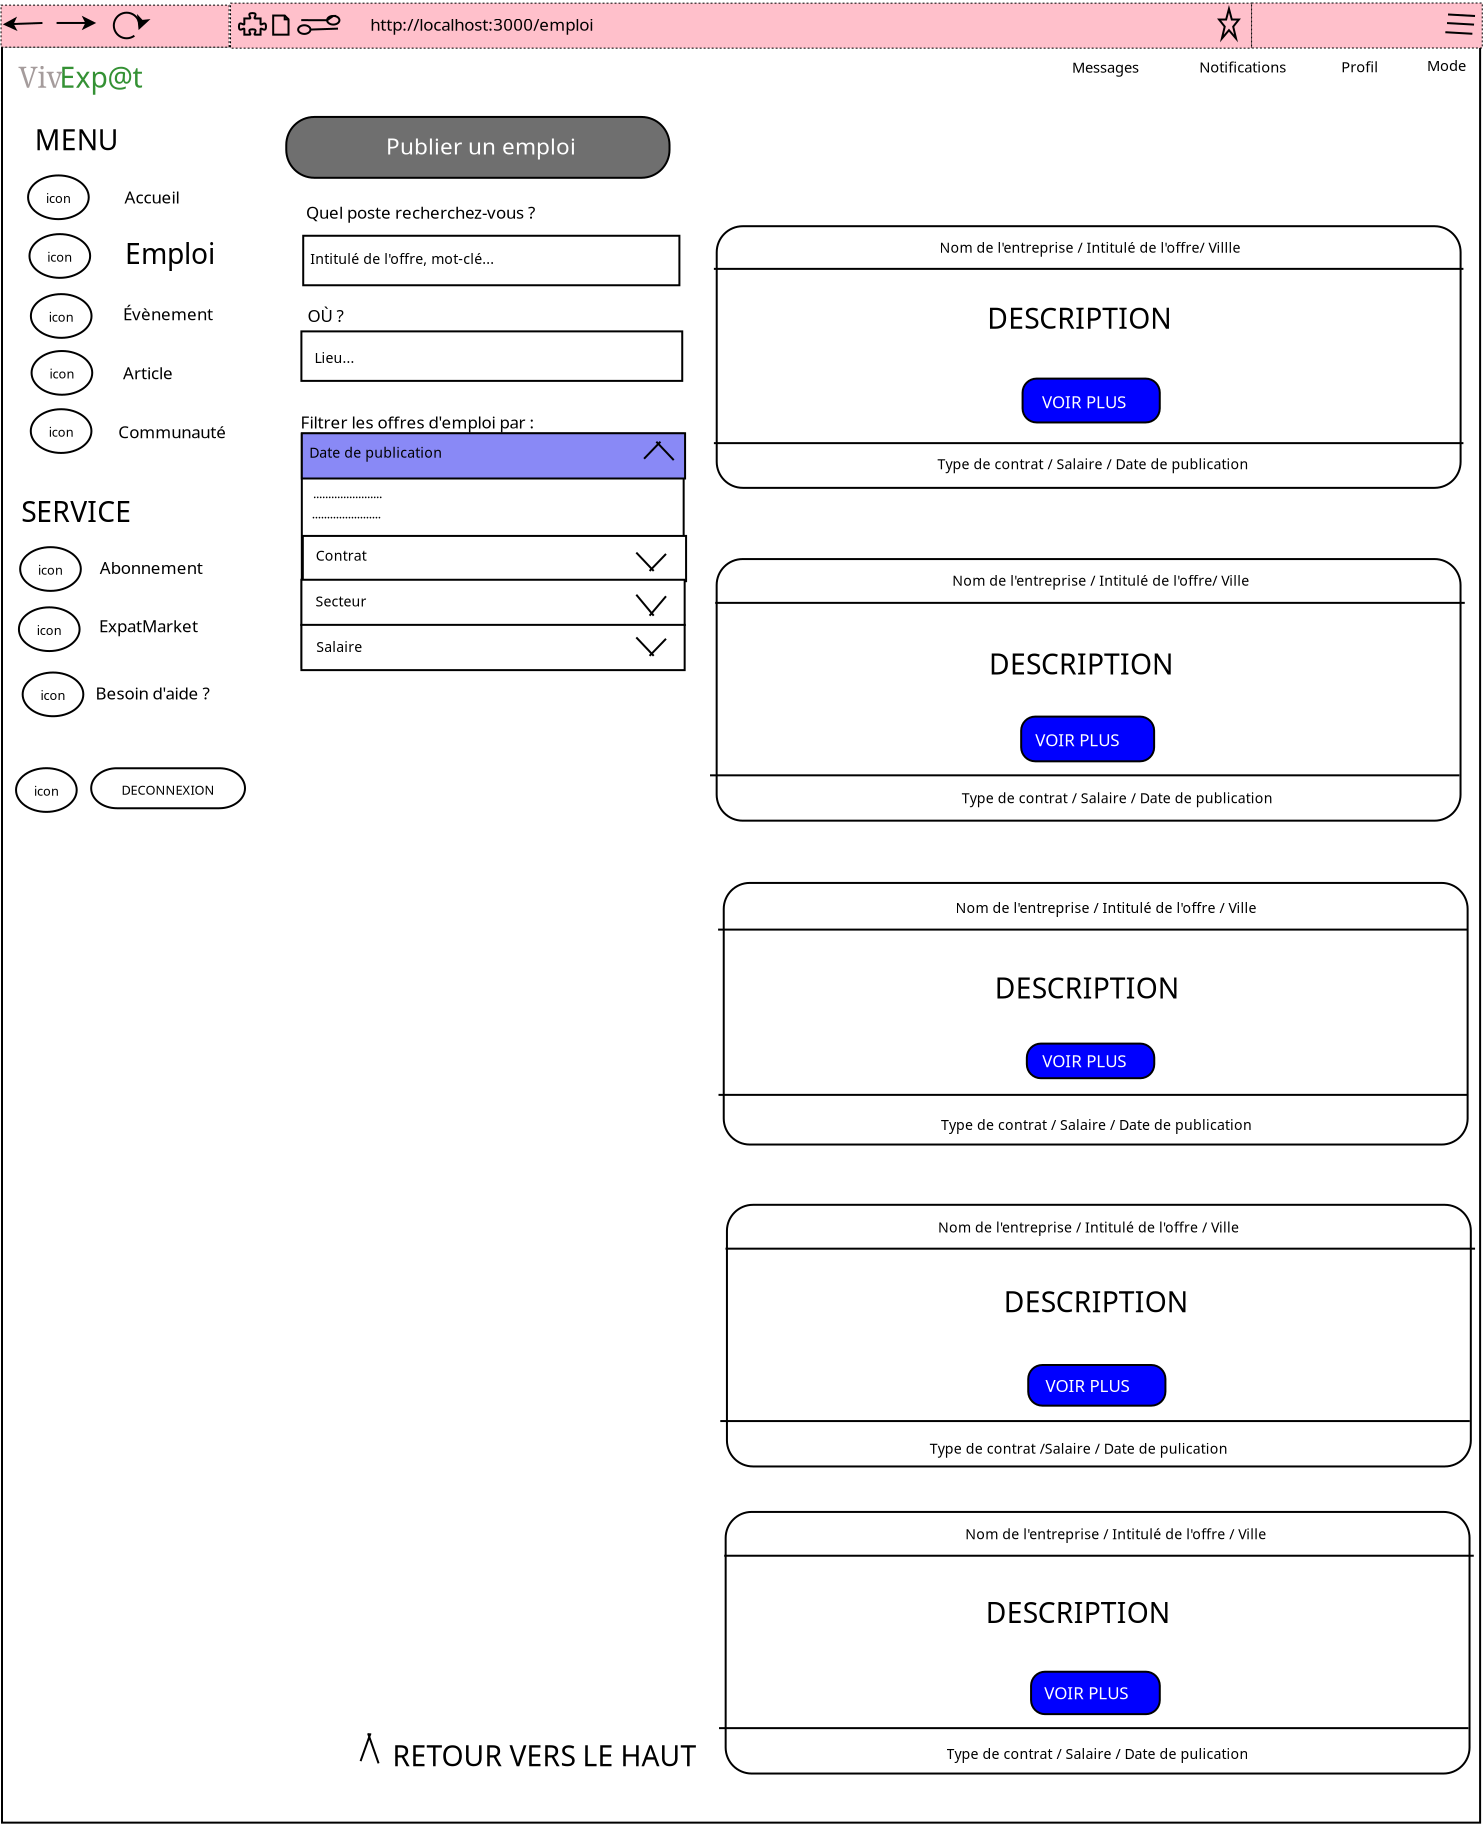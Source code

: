 <?xml version="1.0" encoding="UTF-8"?>
<dia:diagram xmlns:dia="http://www.lysator.liu.se/~alla/dia/">
  <dia:layer name="Arrière-plan" visible="true" connectable="true" active="true">
    <dia:object type="Standard - Box" version="0" id="O0">
      <dia:attribute name="obj_pos">
        <dia:point val="-4.732,13.045"/>
      </dia:attribute>
      <dia:attribute name="obj_bb">
        <dia:rectangle val="-4.782,12.995;69.223,101.914"/>
      </dia:attribute>
      <dia:attribute name="elem_corner">
        <dia:point val="-4.732,13.045"/>
      </dia:attribute>
      <dia:attribute name="elem_width">
        <dia:real val="73.905"/>
      </dia:attribute>
      <dia:attribute name="elem_height">
        <dia:real val="88.819"/>
      </dia:attribute>
      <dia:attribute name="show_background">
        <dia:boolean val="true"/>
      </dia:attribute>
    </dia:object>
    <dia:object type="Standard - Text" version="1" id="O1">
      <dia:attribute name="obj_pos">
        <dia:point val="1.322,29.695"/>
      </dia:attribute>
      <dia:attribute name="obj_bb">
        <dia:rectangle val="1.322,28.909;4.037,29.894"/>
      </dia:attribute>
      <dia:attribute name="text">
        <dia:composite type="text">
          <dia:attribute name="string">
            <dia:string>#Article#</dia:string>
          </dia:attribute>
          <dia:attribute name="font">
            <dia:font family="sans" style="0" name="Helvetica"/>
          </dia:attribute>
          <dia:attribute name="height">
            <dia:real val="1.058"/>
          </dia:attribute>
          <dia:attribute name="pos">
            <dia:point val="1.322,29.695"/>
          </dia:attribute>
          <dia:attribute name="color">
            <dia:color val="#000000ff"/>
          </dia:attribute>
          <dia:attribute name="alignment">
            <dia:enum val="0"/>
          </dia:attribute>
        </dia:composite>
      </dia:attribute>
      <dia:attribute name="valign">
        <dia:enum val="3"/>
      </dia:attribute>
    </dia:object>
    <dia:object type="Standard - Text" version="1" id="O2">
      <dia:attribute name="obj_pos">
        <dia:point val="-0.06,45.707"/>
      </dia:attribute>
      <dia:attribute name="obj_bb">
        <dia:rectangle val="-0.06,44.921;6.343,45.907"/>
      </dia:attribute>
      <dia:attribute name="text">
        <dia:composite type="text">
          <dia:attribute name="string">
            <dia:string>#Besoin d'aide ?#</dia:string>
          </dia:attribute>
          <dia:attribute name="font">
            <dia:font family="sans" style="0" name="Helvetica"/>
          </dia:attribute>
          <dia:attribute name="height">
            <dia:real val="1.058"/>
          </dia:attribute>
          <dia:attribute name="pos">
            <dia:point val="-0.06,45.707"/>
          </dia:attribute>
          <dia:attribute name="color">
            <dia:color val="#000000ff"/>
          </dia:attribute>
          <dia:attribute name="alignment">
            <dia:enum val="0"/>
          </dia:attribute>
        </dia:composite>
      </dia:attribute>
      <dia:attribute name="valign">
        <dia:enum val="3"/>
      </dia:attribute>
    </dia:object>
    <dia:object type="Standard - Text" version="1" id="O3">
      <dia:attribute name="obj_pos">
        <dia:point val="1.322,26.744"/>
      </dia:attribute>
      <dia:attribute name="obj_bb">
        <dia:rectangle val="1.322,25.959;6.149,26.944"/>
      </dia:attribute>
      <dia:attribute name="text">
        <dia:composite type="text">
          <dia:attribute name="string">
            <dia:string>#Évènement#</dia:string>
          </dia:attribute>
          <dia:attribute name="font">
            <dia:font family="sans" style="0" name="Helvetica"/>
          </dia:attribute>
          <dia:attribute name="height">
            <dia:real val="1.058"/>
          </dia:attribute>
          <dia:attribute name="pos">
            <dia:point val="1.322,26.744"/>
          </dia:attribute>
          <dia:attribute name="color">
            <dia:color val="#000000ff"/>
          </dia:attribute>
          <dia:attribute name="alignment">
            <dia:enum val="0"/>
          </dia:attribute>
        </dia:composite>
      </dia:attribute>
      <dia:attribute name="valign">
        <dia:enum val="3"/>
      </dia:attribute>
    </dia:object>
    <dia:object type="Standard - Text" version="1" id="O4">
      <dia:attribute name="obj_pos">
        <dia:point val="1.08,32.645"/>
      </dia:attribute>
      <dia:attribute name="obj_bb">
        <dia:rectangle val="1.08,31.859;6.823,32.844"/>
      </dia:attribute>
      <dia:attribute name="text">
        <dia:composite type="text">
          <dia:attribute name="string">
            <dia:string>#Communauté#</dia:string>
          </dia:attribute>
          <dia:attribute name="font">
            <dia:font family="sans" style="0" name="Helvetica"/>
          </dia:attribute>
          <dia:attribute name="height">
            <dia:real val="1.058"/>
          </dia:attribute>
          <dia:attribute name="pos">
            <dia:point val="1.08,32.645"/>
          </dia:attribute>
          <dia:attribute name="color">
            <dia:color val="#000000ff"/>
          </dia:attribute>
          <dia:attribute name="alignment">
            <dia:enum val="0"/>
          </dia:attribute>
        </dia:composite>
      </dia:attribute>
      <dia:attribute name="valign">
        <dia:enum val="3"/>
      </dia:attribute>
    </dia:object>
    <dia:object type="Standard - Text" version="1" id="O5">
      <dia:attribute name="obj_pos">
        <dia:point val="0.152,39.43"/>
      </dia:attribute>
      <dia:attribute name="obj_bb">
        <dia:rectangle val="0.152,38.644;5.597,39.63"/>
      </dia:attribute>
      <dia:attribute name="text">
        <dia:composite type="text">
          <dia:attribute name="string">
            <dia:string>#Abonnement#</dia:string>
          </dia:attribute>
          <dia:attribute name="font">
            <dia:font family="sans" style="0" name="Helvetica"/>
          </dia:attribute>
          <dia:attribute name="height">
            <dia:real val="1.058"/>
          </dia:attribute>
          <dia:attribute name="pos">
            <dia:point val="0.152,39.43"/>
          </dia:attribute>
          <dia:attribute name="color">
            <dia:color val="#000000ff"/>
          </dia:attribute>
          <dia:attribute name="alignment">
            <dia:enum val="0"/>
          </dia:attribute>
        </dia:composite>
      </dia:attribute>
      <dia:attribute name="valign">
        <dia:enum val="3"/>
      </dia:attribute>
    </dia:object>
    <dia:object type="Standard - Text" version="1" id="O6">
      <dia:attribute name="obj_pos">
        <dia:point val="0.123,42.347"/>
      </dia:attribute>
      <dia:attribute name="obj_bb">
        <dia:rectangle val="0.123,41.561;5.458,42.547"/>
      </dia:attribute>
      <dia:attribute name="text">
        <dia:composite type="text">
          <dia:attribute name="string">
            <dia:string>#ExpatMarket#</dia:string>
          </dia:attribute>
          <dia:attribute name="font">
            <dia:font family="sans" style="0" name="Helvetica"/>
          </dia:attribute>
          <dia:attribute name="height">
            <dia:real val="1.058"/>
          </dia:attribute>
          <dia:attribute name="pos">
            <dia:point val="0.123,42.347"/>
          </dia:attribute>
          <dia:attribute name="color">
            <dia:color val="#000000ff"/>
          </dia:attribute>
          <dia:attribute name="alignment">
            <dia:enum val="0"/>
          </dia:attribute>
        </dia:composite>
      </dia:attribute>
      <dia:attribute name="valign">
        <dia:enum val="3"/>
      </dia:attribute>
    </dia:object>
    <dia:object type="Flowchart - Terminal" version="1" id="O7">
      <dia:attribute name="obj_pos">
        <dia:point val="-0.273,49.144"/>
      </dia:attribute>
      <dia:attribute name="obj_bb">
        <dia:rectangle val="-0.373,49.044;7.519,51.244"/>
      </dia:attribute>
      <dia:attribute name="meta">
        <dia:composite type="dict"/>
      </dia:attribute>
      <dia:attribute name="elem_corner">
        <dia:point val="-0.273,49.144"/>
      </dia:attribute>
      <dia:attribute name="elem_width">
        <dia:real val="7.691"/>
      </dia:attribute>
      <dia:attribute name="elem_height">
        <dia:real val="2.0"/>
      </dia:attribute>
      <dia:attribute name="line_width">
        <dia:real val="0.1"/>
      </dia:attribute>
      <dia:attribute name="line_colour">
        <dia:color val="#000000ff"/>
      </dia:attribute>
      <dia:attribute name="fill_colour">
        <dia:color val="#ffffffff"/>
      </dia:attribute>
      <dia:attribute name="show_background">
        <dia:boolean val="true"/>
      </dia:attribute>
      <dia:attribute name="line_style">
        <dia:enum val="0"/>
        <dia:real val="1"/>
      </dia:attribute>
      <dia:attribute name="padding">
        <dia:real val="0.1"/>
      </dia:attribute>
      <dia:attribute name="text">
        <dia:composite type="text">
          <dia:attribute name="string">
            <dia:string>#DECONNEXION#</dia:string>
          </dia:attribute>
          <dia:attribute name="font">
            <dia:font family="sans" style="0" name="Helvetica"/>
          </dia:attribute>
          <dia:attribute name="height">
            <dia:real val="0.8"/>
          </dia:attribute>
          <dia:attribute name="pos">
            <dia:point val="3.573,50.338"/>
          </dia:attribute>
          <dia:attribute name="color">
            <dia:color val="#000000ff"/>
          </dia:attribute>
          <dia:attribute name="alignment">
            <dia:enum val="1"/>
          </dia:attribute>
        </dia:composite>
      </dia:attribute>
      <dia:attribute name="text_fitting">
        <dia:enum val="1"/>
      </dia:attribute>
      <dia:attribute name="flip_horizontal">
        <dia:boolean val="false"/>
      </dia:attribute>
      <dia:attribute name="flip_vertical">
        <dia:boolean val="false"/>
      </dia:attribute>
      <dia:attribute name="subscale">
        <dia:real val="1"/>
      </dia:attribute>
    </dia:object>
    <dia:object type="Standard - Text" version="1" id="O8">
      <dia:attribute name="obj_pos">
        <dia:point val="1.387,20.904"/>
      </dia:attribute>
      <dia:attribute name="obj_bb">
        <dia:rectangle val="1.387,20.119;4.41,21.104"/>
      </dia:attribute>
      <dia:attribute name="text">
        <dia:composite type="text">
          <dia:attribute name="string">
            <dia:string>#Accueil#</dia:string>
          </dia:attribute>
          <dia:attribute name="font">
            <dia:font family="sans" style="0" name="Helvetica"/>
          </dia:attribute>
          <dia:attribute name="height">
            <dia:real val="1.058"/>
          </dia:attribute>
          <dia:attribute name="pos">
            <dia:point val="1.387,20.904"/>
          </dia:attribute>
          <dia:attribute name="color">
            <dia:color val="#000000ff"/>
          </dia:attribute>
          <dia:attribute name="alignment">
            <dia:enum val="0"/>
          </dia:attribute>
        </dia:composite>
      </dia:attribute>
      <dia:attribute name="valign">
        <dia:enum val="3"/>
      </dia:attribute>
    </dia:object>
    <dia:object type="Flowchart - Ellipse" version="0" id="O9">
      <dia:attribute name="obj_pos">
        <dia:point val="-3.428,19.503"/>
      </dia:attribute>
      <dia:attribute name="obj_bb">
        <dia:rectangle val="-3.478,19.453;-0.345,21.739"/>
      </dia:attribute>
      <dia:attribute name="elem_corner">
        <dia:point val="-3.428,19.503"/>
      </dia:attribute>
      <dia:attribute name="elem_width">
        <dia:real val="3.033"/>
      </dia:attribute>
      <dia:attribute name="elem_height">
        <dia:real val="2.186"/>
      </dia:attribute>
      <dia:attribute name="show_background">
        <dia:boolean val="true"/>
      </dia:attribute>
      <dia:attribute name="padding">
        <dia:real val="0.354"/>
      </dia:attribute>
      <dia:attribute name="text">
        <dia:composite type="text">
          <dia:attribute name="string">
            <dia:string>#icon#</dia:string>
          </dia:attribute>
          <dia:attribute name="font">
            <dia:font family="sans" style="0" name="Helvetica"/>
          </dia:attribute>
          <dia:attribute name="height">
            <dia:real val="0.8"/>
          </dia:attribute>
          <dia:attribute name="pos">
            <dia:point val="-1.912,20.791"/>
          </dia:attribute>
          <dia:attribute name="color">
            <dia:color val="#000000ff"/>
          </dia:attribute>
          <dia:attribute name="alignment">
            <dia:enum val="1"/>
          </dia:attribute>
        </dia:composite>
      </dia:attribute>
    </dia:object>
    <dia:object type="Flowchart - Ellipse" version="0" id="O10">
      <dia:attribute name="obj_pos">
        <dia:point val="-4.03,49.141"/>
      </dia:attribute>
      <dia:attribute name="obj_bb">
        <dia:rectangle val="-4.08,49.09;-0.947,51.377"/>
      </dia:attribute>
      <dia:attribute name="elem_corner">
        <dia:point val="-4.03,49.141"/>
      </dia:attribute>
      <dia:attribute name="elem_width">
        <dia:real val="3.033"/>
      </dia:attribute>
      <dia:attribute name="elem_height">
        <dia:real val="2.186"/>
      </dia:attribute>
      <dia:attribute name="show_background">
        <dia:boolean val="true"/>
      </dia:attribute>
      <dia:attribute name="padding">
        <dia:real val="0.354"/>
      </dia:attribute>
      <dia:attribute name="text">
        <dia:composite type="text">
          <dia:attribute name="string">
            <dia:string>#icon#</dia:string>
          </dia:attribute>
          <dia:attribute name="font">
            <dia:font family="sans" style="0" name="Helvetica"/>
          </dia:attribute>
          <dia:attribute name="height">
            <dia:real val="0.8"/>
          </dia:attribute>
          <dia:attribute name="pos">
            <dia:point val="-2.513,50.428"/>
          </dia:attribute>
          <dia:attribute name="color">
            <dia:color val="#000000ff"/>
          </dia:attribute>
          <dia:attribute name="alignment">
            <dia:enum val="1"/>
          </dia:attribute>
        </dia:composite>
      </dia:attribute>
    </dia:object>
    <dia:object type="Flowchart - Ellipse" version="0" id="O11">
      <dia:attribute name="obj_pos">
        <dia:point val="-3.293,31.193"/>
      </dia:attribute>
      <dia:attribute name="obj_bb">
        <dia:rectangle val="-3.343,31.143;-0.211,33.429"/>
      </dia:attribute>
      <dia:attribute name="elem_corner">
        <dia:point val="-3.293,31.193"/>
      </dia:attribute>
      <dia:attribute name="elem_width">
        <dia:real val="3.033"/>
      </dia:attribute>
      <dia:attribute name="elem_height">
        <dia:real val="2.186"/>
      </dia:attribute>
      <dia:attribute name="show_background">
        <dia:boolean val="true"/>
      </dia:attribute>
      <dia:attribute name="padding">
        <dia:real val="0.354"/>
      </dia:attribute>
      <dia:attribute name="text">
        <dia:composite type="text">
          <dia:attribute name="string">
            <dia:string>#icon#</dia:string>
          </dia:attribute>
          <dia:attribute name="font">
            <dia:font family="sans" style="0" name="Helvetica"/>
          </dia:attribute>
          <dia:attribute name="height">
            <dia:real val="0.8"/>
          </dia:attribute>
          <dia:attribute name="pos">
            <dia:point val="-1.777,32.48"/>
          </dia:attribute>
          <dia:attribute name="color">
            <dia:color val="#000000ff"/>
          </dia:attribute>
          <dia:attribute name="alignment">
            <dia:enum val="1"/>
          </dia:attribute>
        </dia:composite>
      </dia:attribute>
    </dia:object>
    <dia:object type="Flowchart - Ellipse" version="0" id="O12">
      <dia:attribute name="obj_pos">
        <dia:point val="-3.358,22.438"/>
      </dia:attribute>
      <dia:attribute name="obj_bb">
        <dia:rectangle val="-3.408,22.388;-0.276,24.674"/>
      </dia:attribute>
      <dia:attribute name="elem_corner">
        <dia:point val="-3.358,22.438"/>
      </dia:attribute>
      <dia:attribute name="elem_width">
        <dia:real val="3.033"/>
      </dia:attribute>
      <dia:attribute name="elem_height">
        <dia:real val="2.186"/>
      </dia:attribute>
      <dia:attribute name="show_background">
        <dia:boolean val="true"/>
      </dia:attribute>
      <dia:attribute name="padding">
        <dia:real val="0.354"/>
      </dia:attribute>
      <dia:attribute name="text">
        <dia:composite type="text">
          <dia:attribute name="string">
            <dia:string>#icon#</dia:string>
          </dia:attribute>
          <dia:attribute name="font">
            <dia:font family="sans" style="0" name="Helvetica"/>
          </dia:attribute>
          <dia:attribute name="height">
            <dia:real val="0.8"/>
          </dia:attribute>
          <dia:attribute name="pos">
            <dia:point val="-1.842,23.725"/>
          </dia:attribute>
          <dia:attribute name="color">
            <dia:color val="#000000ff"/>
          </dia:attribute>
          <dia:attribute name="alignment">
            <dia:enum val="1"/>
          </dia:attribute>
        </dia:composite>
      </dia:attribute>
    </dia:object>
    <dia:object type="Flowchart - Ellipse" version="0" id="O13">
      <dia:attribute name="obj_pos">
        <dia:point val="-3.253,28.283"/>
      </dia:attribute>
      <dia:attribute name="obj_bb">
        <dia:rectangle val="-3.303,28.233;-0.17,30.519"/>
      </dia:attribute>
      <dia:attribute name="elem_corner">
        <dia:point val="-3.253,28.283"/>
      </dia:attribute>
      <dia:attribute name="elem_width">
        <dia:real val="3.033"/>
      </dia:attribute>
      <dia:attribute name="elem_height">
        <dia:real val="2.186"/>
      </dia:attribute>
      <dia:attribute name="show_background">
        <dia:boolean val="true"/>
      </dia:attribute>
      <dia:attribute name="padding">
        <dia:real val="0.354"/>
      </dia:attribute>
      <dia:attribute name="text">
        <dia:composite type="text">
          <dia:attribute name="string">
            <dia:string>#icon#</dia:string>
          </dia:attribute>
          <dia:attribute name="font">
            <dia:font family="sans" style="0" name="Helvetica"/>
          </dia:attribute>
          <dia:attribute name="height">
            <dia:real val="0.8"/>
          </dia:attribute>
          <dia:attribute name="pos">
            <dia:point val="-1.736,29.57"/>
          </dia:attribute>
          <dia:attribute name="color">
            <dia:color val="#000000ff"/>
          </dia:attribute>
          <dia:attribute name="alignment">
            <dia:enum val="1"/>
          </dia:attribute>
        </dia:composite>
      </dia:attribute>
    </dia:object>
    <dia:object type="Flowchart - Ellipse" version="0" id="O14">
      <dia:attribute name="obj_pos">
        <dia:point val="-3.824,38.09"/>
      </dia:attribute>
      <dia:attribute name="obj_bb">
        <dia:rectangle val="-3.874,38.041;-0.741,40.327"/>
      </dia:attribute>
      <dia:attribute name="elem_corner">
        <dia:point val="-3.824,38.09"/>
      </dia:attribute>
      <dia:attribute name="elem_width">
        <dia:real val="3.033"/>
      </dia:attribute>
      <dia:attribute name="elem_height">
        <dia:real val="2.186"/>
      </dia:attribute>
      <dia:attribute name="show_background">
        <dia:boolean val="true"/>
      </dia:attribute>
      <dia:attribute name="padding">
        <dia:real val="0.354"/>
      </dia:attribute>
      <dia:attribute name="text">
        <dia:composite type="text">
          <dia:attribute name="string">
            <dia:string>#icon#</dia:string>
          </dia:attribute>
          <dia:attribute name="font">
            <dia:font family="sans" style="0" name="Helvetica"/>
          </dia:attribute>
          <dia:attribute name="height">
            <dia:real val="0.8"/>
          </dia:attribute>
          <dia:attribute name="pos">
            <dia:point val="-2.308,39.378"/>
          </dia:attribute>
          <dia:attribute name="color">
            <dia:color val="#000000ff"/>
          </dia:attribute>
          <dia:attribute name="alignment">
            <dia:enum val="1"/>
          </dia:attribute>
        </dia:composite>
      </dia:attribute>
    </dia:object>
    <dia:object type="Flowchart - Ellipse" version="0" id="O15">
      <dia:attribute name="obj_pos">
        <dia:point val="-3.288,25.438"/>
      </dia:attribute>
      <dia:attribute name="obj_bb">
        <dia:rectangle val="-3.338,25.388;-0.206,27.674"/>
      </dia:attribute>
      <dia:attribute name="elem_corner">
        <dia:point val="-3.288,25.438"/>
      </dia:attribute>
      <dia:attribute name="elem_width">
        <dia:real val="3.033"/>
      </dia:attribute>
      <dia:attribute name="elem_height">
        <dia:real val="2.186"/>
      </dia:attribute>
      <dia:attribute name="show_background">
        <dia:boolean val="true"/>
      </dia:attribute>
      <dia:attribute name="padding">
        <dia:real val="0.354"/>
      </dia:attribute>
      <dia:attribute name="text">
        <dia:composite type="text">
          <dia:attribute name="string">
            <dia:string>#icon#</dia:string>
          </dia:attribute>
          <dia:attribute name="font">
            <dia:font family="sans" style="0" name="Helvetica"/>
          </dia:attribute>
          <dia:attribute name="height">
            <dia:real val="0.8"/>
          </dia:attribute>
          <dia:attribute name="pos">
            <dia:point val="-1.772,26.725"/>
          </dia:attribute>
          <dia:attribute name="color">
            <dia:color val="#000000ff"/>
          </dia:attribute>
          <dia:attribute name="alignment">
            <dia:enum val="1"/>
          </dia:attribute>
        </dia:composite>
      </dia:attribute>
    </dia:object>
    <dia:object type="Flowchart - Ellipse" version="0" id="O16">
      <dia:attribute name="obj_pos">
        <dia:point val="-3.886,41.099"/>
      </dia:attribute>
      <dia:attribute name="obj_bb">
        <dia:rectangle val="-3.936,41.049;-0.803,43.335"/>
      </dia:attribute>
      <dia:attribute name="elem_corner">
        <dia:point val="-3.886,41.099"/>
      </dia:attribute>
      <dia:attribute name="elem_width">
        <dia:real val="3.033"/>
      </dia:attribute>
      <dia:attribute name="elem_height">
        <dia:real val="2.186"/>
      </dia:attribute>
      <dia:attribute name="show_background">
        <dia:boolean val="true"/>
      </dia:attribute>
      <dia:attribute name="padding">
        <dia:real val="0.354"/>
      </dia:attribute>
      <dia:attribute name="text">
        <dia:composite type="text">
          <dia:attribute name="string">
            <dia:string>#icon#</dia:string>
          </dia:attribute>
          <dia:attribute name="font">
            <dia:font family="sans" style="0" name="Helvetica"/>
          </dia:attribute>
          <dia:attribute name="height">
            <dia:real val="0.8"/>
          </dia:attribute>
          <dia:attribute name="pos">
            <dia:point val="-2.37,42.386"/>
          </dia:attribute>
          <dia:attribute name="color">
            <dia:color val="#000000ff"/>
          </dia:attribute>
          <dia:attribute name="alignment">
            <dia:enum val="1"/>
          </dia:attribute>
        </dia:composite>
      </dia:attribute>
    </dia:object>
    <dia:object type="Flowchart - Ellipse" version="0" id="O17">
      <dia:attribute name="obj_pos">
        <dia:point val="-3.699,44.358"/>
      </dia:attribute>
      <dia:attribute name="obj_bb">
        <dia:rectangle val="-3.749,44.308;-0.616,46.594"/>
      </dia:attribute>
      <dia:attribute name="elem_corner">
        <dia:point val="-3.699,44.358"/>
      </dia:attribute>
      <dia:attribute name="elem_width">
        <dia:real val="3.033"/>
      </dia:attribute>
      <dia:attribute name="elem_height">
        <dia:real val="2.186"/>
      </dia:attribute>
      <dia:attribute name="show_background">
        <dia:boolean val="true"/>
      </dia:attribute>
      <dia:attribute name="padding">
        <dia:real val="0.354"/>
      </dia:attribute>
      <dia:attribute name="text">
        <dia:composite type="text">
          <dia:attribute name="string">
            <dia:string>#icon#</dia:string>
          </dia:attribute>
          <dia:attribute name="font">
            <dia:font family="sans" style="0" name="Helvetica"/>
          </dia:attribute>
          <dia:attribute name="height">
            <dia:real val="0.8"/>
          </dia:attribute>
          <dia:attribute name="pos">
            <dia:point val="-2.183,45.645"/>
          </dia:attribute>
          <dia:attribute name="color">
            <dia:color val="#000000ff"/>
          </dia:attribute>
          <dia:attribute name="alignment">
            <dia:enum val="1"/>
          </dia:attribute>
        </dia:composite>
      </dia:attribute>
    </dia:object>
    <dia:object type="Standard - Box" version="0" id="O18">
      <dia:attribute name="obj_pos">
        <dia:point val="6.694,10.89"/>
      </dia:attribute>
      <dia:attribute name="obj_bb">
        <dia:rectangle val="6.694,10.89;57.747,13.14"/>
      </dia:attribute>
      <dia:attribute name="elem_corner">
        <dia:point val="6.694,10.89"/>
      </dia:attribute>
      <dia:attribute name="elem_width">
        <dia:real val="51.053"/>
      </dia:attribute>
      <dia:attribute name="elem_height">
        <dia:real val="2.25"/>
      </dia:attribute>
      <dia:attribute name="border_width">
        <dia:real val="1.175e-38"/>
      </dia:attribute>
      <dia:attribute name="inner_color">
        <dia:color val="#ffc0cbff"/>
      </dia:attribute>
      <dia:attribute name="show_background">
        <dia:boolean val="true"/>
      </dia:attribute>
      <dia:attribute name="line_style">
        <dia:enum val="4"/>
      </dia:attribute>
    </dia:object>
    <dia:object type="Standard - Box" version="0" id="O19">
      <dia:attribute name="obj_pos">
        <dia:point val="-4.78,10.989"/>
      </dia:attribute>
      <dia:attribute name="obj_bb">
        <dia:rectangle val="-4.78,10.989;6.623,13.09"/>
      </dia:attribute>
      <dia:attribute name="elem_corner">
        <dia:point val="-4.78,10.989"/>
      </dia:attribute>
      <dia:attribute name="elem_width">
        <dia:real val="11.403"/>
      </dia:attribute>
      <dia:attribute name="elem_height">
        <dia:real val="2.101"/>
      </dia:attribute>
      <dia:attribute name="border_width">
        <dia:real val="1.175e-38"/>
      </dia:attribute>
      <dia:attribute name="inner_color">
        <dia:color val="#ffc0cbff"/>
      </dia:attribute>
      <dia:attribute name="show_background">
        <dia:boolean val="true"/>
      </dia:attribute>
      <dia:attribute name="line_style">
        <dia:enum val="4"/>
      </dia:attribute>
    </dia:object>
    <dia:object type="Standard - Line" version="0" id="O20">
      <dia:attribute name="obj_pos">
        <dia:point val="-2.003,11.88"/>
      </dia:attribute>
      <dia:attribute name="obj_bb">
        <dia:rectangle val="-2.053,11.518;0.027,12.242"/>
      </dia:attribute>
      <dia:attribute name="conn_endpoints">
        <dia:point val="-2.003,11.88"/>
        <dia:point val="-0.023,11.88"/>
      </dia:attribute>
      <dia:attribute name="numcp">
        <dia:int val="1"/>
      </dia:attribute>
      <dia:attribute name="end_arrow">
        <dia:enum val="22"/>
      </dia:attribute>
      <dia:attribute name="end_arrow_length">
        <dia:real val="0.5"/>
      </dia:attribute>
      <dia:attribute name="end_arrow_width">
        <dia:real val="0.5"/>
      </dia:attribute>
    </dia:object>
    <dia:object type="Standard - Line" version="0" id="O21">
      <dia:attribute name="obj_pos">
        <dia:point val="-2.71,11.88"/>
      </dia:attribute>
      <dia:attribute name="obj_bb">
        <dia:rectangle val="-4.742,11.563;-2.659,12.287"/>
      </dia:attribute>
      <dia:attribute name="conn_endpoints">
        <dia:point val="-2.71,11.88"/>
        <dia:point val="-4.69,11.951"/>
      </dia:attribute>
      <dia:attribute name="numcp">
        <dia:int val="1"/>
      </dia:attribute>
      <dia:attribute name="end_arrow">
        <dia:enum val="22"/>
      </dia:attribute>
      <dia:attribute name="end_arrow_length">
        <dia:real val="0.5"/>
      </dia:attribute>
      <dia:attribute name="end_arrow_width">
        <dia:real val="0.5"/>
      </dia:attribute>
    </dia:object>
    <dia:object type="Standard - Arc" version="0" id="O22">
      <dia:attribute name="obj_pos">
        <dia:point val="1.886,12.517"/>
      </dia:attribute>
      <dia:attribute name="obj_bb">
        <dia:rectangle val="0.809,11.315;2.694,12.696"/>
      </dia:attribute>
      <dia:attribute name="conn_endpoints">
        <dia:point val="1.886,12.517"/>
        <dia:point val="2.098,12.234"/>
      </dia:attribute>
      <dia:attribute name="curve_distance">
        <dia:real val="-1.256"/>
      </dia:attribute>
      <dia:attribute name="end_arrow">
        <dia:enum val="22"/>
      </dia:attribute>
      <dia:attribute name="end_arrow_length">
        <dia:real val="0.5"/>
      </dia:attribute>
      <dia:attribute name="end_arrow_width">
        <dia:real val="0.5"/>
      </dia:attribute>
    </dia:object>
    <dia:object type="Standard - Box" version="0" id="O23">
      <dia:attribute name="obj_pos">
        <dia:point val="57.747,10.883"/>
      </dia:attribute>
      <dia:attribute name="obj_bb">
        <dia:rectangle val="57.747,10.883;69.28,13.133"/>
      </dia:attribute>
      <dia:attribute name="elem_corner">
        <dia:point val="57.747,10.883"/>
      </dia:attribute>
      <dia:attribute name="elem_width">
        <dia:real val="11.533"/>
      </dia:attribute>
      <dia:attribute name="elem_height">
        <dia:real val="2.25"/>
      </dia:attribute>
      <dia:attribute name="border_width">
        <dia:real val="1.175e-38"/>
      </dia:attribute>
      <dia:attribute name="inner_color">
        <dia:color val="#ffc0cbff"/>
      </dia:attribute>
      <dia:attribute name="show_background">
        <dia:boolean val="true"/>
      </dia:attribute>
      <dia:attribute name="line_style">
        <dia:enum val="4"/>
      </dia:attribute>
    </dia:object>
    <dia:object type="Standard - Path" version="0" id="O24">
      <dia:attribute name="obj_pos">
        <dia:point val="67.569,11.456"/>
      </dia:attribute>
      <dia:attribute name="obj_bb">
        <dia:rectangle val="67.382,11.403;68.922,12.47"/>
      </dia:attribute>
      <dia:attribute name="meta">
        <dia:composite type="dict"/>
      </dia:attribute>
      <dia:attribute name="bez_points">
        <dia:bezpoint type="moveto" p1="67.569,11.456"/>
        <dia:bezpoint type="lineto" p1="68.919,11.532"/>
        <dia:bezpoint type="lineto" p1="67.569,11.456"/>
        <dia:bezpoint type="moveto" p1="67.435,12.343"/>
        <dia:bezpoint type="lineto" p1="68.786,12.42"/>
        <dia:bezpoint type="lineto" p1="67.435,12.343"/>
        <dia:bezpoint type="moveto" p1="67.519,11.885"/>
        <dia:bezpoint type="lineto" p1="68.87,11.962"/>
        <dia:bezpoint type="lineto" p1="67.519,11.885"/>
      </dia:attribute>
      <dia:attribute name="stroke_or_fill">
        <dia:enum val="1"/>
      </dia:attribute>
      <dia:attribute name="line_width">
        <dia:real val="0.1"/>
      </dia:attribute>
      <dia:attribute name="line_colour">
        <dia:color val="#000000ff"/>
      </dia:attribute>
      <dia:attribute name="line_style">
        <dia:enum val="0"/>
        <dia:real val="1"/>
      </dia:attribute>
      <dia:attribute name="line_join">
        <dia:enum val="0"/>
      </dia:attribute>
      <dia:attribute name="line_caps">
        <dia:enum val="0"/>
      </dia:attribute>
      <dia:attribute name="fill_colour">
        <dia:color val="#ffffffff"/>
      </dia:attribute>
      <dia:attribute name="show_control_lines">
        <dia:boolean val="false"/>
      </dia:attribute>
      <dia:attribute name="pattern"/>
    </dia:object>
    <dia:object type="Geometric - Five Point Star" version="1" id="O25">
      <dia:attribute name="obj_pos">
        <dia:point val="56.121,11.173"/>
      </dia:attribute>
      <dia:attribute name="obj_bb">
        <dia:rectangle val="55.914,10.782;57.318,13.04"/>
      </dia:attribute>
      <dia:attribute name="meta">
        <dia:composite type="dict"/>
      </dia:attribute>
      <dia:attribute name="elem_corner">
        <dia:point val="56.121,11.173"/>
      </dia:attribute>
      <dia:attribute name="elem_width">
        <dia:real val="0.99"/>
      </dia:attribute>
      <dia:attribute name="elem_height">
        <dia:real val="1.485"/>
      </dia:attribute>
      <dia:attribute name="line_width">
        <dia:real val="0.1"/>
      </dia:attribute>
      <dia:attribute name="line_colour">
        <dia:color val="#000000ff"/>
      </dia:attribute>
      <dia:attribute name="fill_colour">
        <dia:color val="#ffc0cbff"/>
      </dia:attribute>
      <dia:attribute name="show_background">
        <dia:boolean val="true"/>
      </dia:attribute>
      <dia:attribute name="line_style">
        <dia:enum val="0"/>
        <dia:real val="1"/>
      </dia:attribute>
      <dia:attribute name="flip_horizontal">
        <dia:boolean val="false"/>
      </dia:attribute>
      <dia:attribute name="flip_vertical">
        <dia:boolean val="false"/>
      </dia:attribute>
      <dia:attribute name="subscale">
        <dia:real val="1"/>
      </dia:attribute>
    </dia:object>
    <dia:object type="Filesystem - File" version="1" id="O26">
      <dia:attribute name="obj_pos">
        <dia:point val="8.827,11.508"/>
      </dia:attribute>
      <dia:attribute name="obj_bb">
        <dia:rectangle val="8.727,11.408;9.735,12.567"/>
      </dia:attribute>
      <dia:attribute name="meta">
        <dia:composite type="dict"/>
      </dia:attribute>
      <dia:attribute name="elem_corner">
        <dia:point val="8.827,11.508"/>
      </dia:attribute>
      <dia:attribute name="elem_width">
        <dia:real val="0.767"/>
      </dia:attribute>
      <dia:attribute name="elem_height">
        <dia:real val="0.958"/>
      </dia:attribute>
      <dia:attribute name="line_width">
        <dia:real val="0.1"/>
      </dia:attribute>
      <dia:attribute name="line_colour">
        <dia:color val="#000000ff"/>
      </dia:attribute>
      <dia:attribute name="fill_colour">
        <dia:color val="#ffc0cbff"/>
      </dia:attribute>
      <dia:attribute name="show_background">
        <dia:boolean val="true"/>
      </dia:attribute>
      <dia:attribute name="line_style">
        <dia:enum val="0"/>
        <dia:real val="1"/>
      </dia:attribute>
      <dia:attribute name="flip_horizontal">
        <dia:boolean val="false"/>
      </dia:attribute>
      <dia:attribute name="flip_vertical">
        <dia:boolean val="false"/>
      </dia:attribute>
      <dia:attribute name="subscale">
        <dia:real val="1"/>
      </dia:attribute>
    </dia:object>
    <dia:object type="Standard - Path" version="0" id="O27">
      <dia:attribute name="obj_pos">
        <dia:point val="10.23,11.739"/>
      </dia:attribute>
      <dia:attribute name="obj_bb">
        <dia:rectangle val="10.025,11.477;12.189,12.478"/>
      </dia:attribute>
      <dia:attribute name="meta">
        <dia:composite type="dict"/>
      </dia:attribute>
      <dia:attribute name="bez_points">
        <dia:bezpoint type="moveto" p1="10.23,11.739"/>
        <dia:bezpoint type="curveto" p1="11.522,11.744" p2="11.523,11.744" p3="11.523,11.744"/>
        <dia:bezpoint type="moveto" p1="11.523,11.744"/>
        <dia:bezpoint type="lineto" p1="10.23,11.739"/>
        <dia:bezpoint type="moveto" p1="10.691,12.211"/>
        <dia:bezpoint type="curveto" p1="10.691,12.211" p2="10.691,12.211" p3="10.691,12.211"/>
        <dia:bezpoint type="moveto" p1="10.691,12.211"/>
        <dia:bezpoint type="lineto" p1="12.068,12.163"/>
        <dia:bezpoint type="lineto" p1="10.691,12.211"/>
        <dia:bezpoint type="moveto" p1="11.831,11.527"/>
        <dia:bezpoint type="curveto" p1="12.0,11.527" p2="12.139,11.624" p3="12.139,11.744"/>
        <dia:bezpoint type="curveto" p1="12.139,11.863" p2="12.0,11.961" p3="11.831,11.961"/>
        <dia:bezpoint type="curveto" p1="11.661,11.961" p2="11.523,11.863" p3="11.523,11.744"/>
        <dia:bezpoint type="moveto" p1="11.523,11.744"/>
        <dia:bezpoint type="curveto" p1="11.523,11.744" p2="11.523,11.744" p3="11.523,11.744"/>
        <dia:bezpoint type="curveto" p1="11.523,11.624" p2="11.661,11.527" p3="11.831,11.527"/>
        <dia:bezpoint type="lineto" p1="11.523,11.744"/>
        <dia:bezpoint type="moveto" p1="10.383,11.994"/>
        <dia:bezpoint type="curveto" p1="10.552,11.994" p2="10.691,12.091" p3="10.691,12.211"/>
        <dia:bezpoint type="moveto" p1="10.691,12.211"/>
        <dia:bezpoint type="curveto" p1="10.691,12.211" p2="10.691,12.211" p3="10.691,12.211"/>
        <dia:bezpoint type="curveto" p1="10.691,12.33" p2="10.552,12.428" p3="10.383,12.428"/>
        <dia:bezpoint type="curveto" p1="10.213,12.428" p2="10.075,12.33" p3="10.075,12.211"/>
        <dia:bezpoint type="curveto" p1="10.075,12.091" p2="10.213,11.994" p3="10.383,11.994"/>
      </dia:attribute>
      <dia:attribute name="stroke_or_fill">
        <dia:enum val="1"/>
      </dia:attribute>
      <dia:attribute name="line_width">
        <dia:real val="0.1"/>
      </dia:attribute>
      <dia:attribute name="line_colour">
        <dia:color val="#000000ff"/>
      </dia:attribute>
      <dia:attribute name="line_style">
        <dia:enum val="0"/>
        <dia:real val="1"/>
      </dia:attribute>
      <dia:attribute name="line_join">
        <dia:enum val="0"/>
      </dia:attribute>
      <dia:attribute name="line_caps">
        <dia:enum val="0"/>
      </dia:attribute>
      <dia:attribute name="fill_colour">
        <dia:color val="#ffffffff"/>
      </dia:attribute>
      <dia:attribute name="show_control_lines">
        <dia:boolean val="false"/>
      </dia:attribute>
      <dia:attribute name="pattern"/>
    </dia:object>
    <dia:object type="Jigsaw - part_ooio" version="1" id="O28">
      <dia:attribute name="obj_pos">
        <dia:point val="7.115,11.385"/>
      </dia:attribute>
      <dia:attribute name="obj_bb">
        <dia:rectangle val="7.015,11.285;8.566,12.566"/>
      </dia:attribute>
      <dia:attribute name="meta">
        <dia:composite type="dict"/>
      </dia:attribute>
      <dia:attribute name="elem_corner">
        <dia:point val="7.115,11.385"/>
      </dia:attribute>
      <dia:attribute name="elem_width">
        <dia:real val="1.351"/>
      </dia:attribute>
      <dia:attribute name="elem_height">
        <dia:real val="1.081"/>
      </dia:attribute>
      <dia:attribute name="line_width">
        <dia:real val="0.1"/>
      </dia:attribute>
      <dia:attribute name="line_colour">
        <dia:color val="#000000ff"/>
      </dia:attribute>
      <dia:attribute name="fill_colour">
        <dia:color val="#ffc0cbff"/>
      </dia:attribute>
      <dia:attribute name="show_background">
        <dia:boolean val="true"/>
      </dia:attribute>
      <dia:attribute name="line_style">
        <dia:enum val="0"/>
        <dia:real val="1"/>
      </dia:attribute>
      <dia:attribute name="flip_horizontal">
        <dia:boolean val="false"/>
      </dia:attribute>
      <dia:attribute name="flip_vertical">
        <dia:boolean val="false"/>
      </dia:attribute>
      <dia:attribute name="subscale">
        <dia:real val="1"/>
      </dia:attribute>
    </dia:object>
    <dia:object type="Standard - Text" version="1" id="O29">
      <dia:attribute name="obj_pos">
        <dia:point val="13.68,12.267"/>
      </dia:attribute>
      <dia:attribute name="obj_bb">
        <dia:rectangle val="13.68,11.481;25.665,12.467"/>
      </dia:attribute>
      <dia:attribute name="text">
        <dia:composite type="text">
          <dia:attribute name="string">
            <dia:string>#http://localhost:3000/emploi#</dia:string>
          </dia:attribute>
          <dia:attribute name="font">
            <dia:font family="sans" style="0" name="Helvetica"/>
          </dia:attribute>
          <dia:attribute name="height">
            <dia:real val="1.058"/>
          </dia:attribute>
          <dia:attribute name="pos">
            <dia:point val="13.68,12.267"/>
          </dia:attribute>
          <dia:attribute name="color">
            <dia:color val="#000000ff"/>
          </dia:attribute>
          <dia:attribute name="alignment">
            <dia:enum val="0"/>
          </dia:attribute>
        </dia:composite>
      </dia:attribute>
      <dia:attribute name="valign">
        <dia:enum val="3"/>
      </dia:attribute>
    </dia:object>
    <dia:object type="Standard - Text" version="1" id="O30">
      <dia:attribute name="obj_pos">
        <dia:point val="1.42,23.935"/>
      </dia:attribute>
      <dia:attribute name="obj_bb">
        <dia:rectangle val="1.42,22.625;6.23,24.268"/>
      </dia:attribute>
      <dia:attribute name="text">
        <dia:composite type="text">
          <dia:attribute name="string">
            <dia:string>#Emploi#</dia:string>
          </dia:attribute>
          <dia:attribute name="font">
            <dia:font family="sans" style="0" name="Helvetica"/>
          </dia:attribute>
          <dia:attribute name="height">
            <dia:real val="1.764"/>
          </dia:attribute>
          <dia:attribute name="pos">
            <dia:point val="1.42,23.935"/>
          </dia:attribute>
          <dia:attribute name="color">
            <dia:color val="#000000ff"/>
          </dia:attribute>
          <dia:attribute name="alignment">
            <dia:enum val="0"/>
          </dia:attribute>
        </dia:composite>
      </dia:attribute>
      <dia:attribute name="valign">
        <dia:enum val="3"/>
      </dia:attribute>
    </dia:object>
    <dia:object type="Standard - Box" version="0" id="O31">
      <dia:attribute name="obj_pos">
        <dia:point val="9.481,16.58"/>
      </dia:attribute>
      <dia:attribute name="obj_bb">
        <dia:rectangle val="9.431,16.53;28.693,19.671"/>
      </dia:attribute>
      <dia:attribute name="elem_corner">
        <dia:point val="9.481,16.58"/>
      </dia:attribute>
      <dia:attribute name="elem_width">
        <dia:real val="19.163"/>
      </dia:attribute>
      <dia:attribute name="elem_height">
        <dia:real val="3.041"/>
      </dia:attribute>
      <dia:attribute name="inner_color">
        <dia:color val="#6f6f6fff"/>
      </dia:attribute>
      <dia:attribute name="show_background">
        <dia:boolean val="true"/>
      </dia:attribute>
      <dia:attribute name="corner_radius">
        <dia:real val="1.4"/>
      </dia:attribute>
    </dia:object>
    <dia:object type="Standard - Text" version="1" id="O32">
      <dia:attribute name="obj_pos">
        <dia:point val="14.466,18.454"/>
      </dia:attribute>
      <dia:attribute name="obj_bb">
        <dia:rectangle val="14.466,17.406;24.321,18.72"/>
      </dia:attribute>
      <dia:attribute name="text">
        <dia:composite type="text">
          <dia:attribute name="string">
            <dia:string>#Publier un emploi#</dia:string>
          </dia:attribute>
          <dia:attribute name="font">
            <dia:font family="sans" style="0" name="Helvetica"/>
          </dia:attribute>
          <dia:attribute name="height">
            <dia:real val="1.411"/>
          </dia:attribute>
          <dia:attribute name="pos">
            <dia:point val="14.466,18.454"/>
          </dia:attribute>
          <dia:attribute name="color">
            <dia:color val="#ffffffff"/>
          </dia:attribute>
          <dia:attribute name="alignment">
            <dia:enum val="0"/>
          </dia:attribute>
        </dia:composite>
      </dia:attribute>
      <dia:attribute name="valign">
        <dia:enum val="3"/>
      </dia:attribute>
    </dia:object>
    <dia:object type="Standard - Box" version="0" id="O33">
      <dia:attribute name="obj_pos">
        <dia:point val="10.329,22.52"/>
      </dia:attribute>
      <dia:attribute name="obj_bb">
        <dia:rectangle val="10.279,22.47;29.188,25.045"/>
      </dia:attribute>
      <dia:attribute name="elem_corner">
        <dia:point val="10.329,22.52"/>
      </dia:attribute>
      <dia:attribute name="elem_width">
        <dia:real val="18.809"/>
      </dia:attribute>
      <dia:attribute name="elem_height">
        <dia:real val="2.475"/>
      </dia:attribute>
      <dia:attribute name="show_background">
        <dia:boolean val="true"/>
      </dia:attribute>
    </dia:object>
    <dia:object type="Standard - Box" version="0" id="O34">
      <dia:attribute name="obj_pos">
        <dia:point val="10.238,27.301"/>
      </dia:attribute>
      <dia:attribute name="obj_bb">
        <dia:rectangle val="10.188,27.251;29.33,29.826"/>
      </dia:attribute>
      <dia:attribute name="elem_corner">
        <dia:point val="10.238,27.301"/>
      </dia:attribute>
      <dia:attribute name="elem_width">
        <dia:real val="19.042"/>
      </dia:attribute>
      <dia:attribute name="elem_height">
        <dia:real val="2.475"/>
      </dia:attribute>
      <dia:attribute name="show_background">
        <dia:boolean val="true"/>
      </dia:attribute>
    </dia:object>
    <dia:object type="Standard - Text" version="1" id="O35">
      <dia:attribute name="obj_pos">
        <dia:point val="32.22,57.454"/>
      </dia:attribute>
      <dia:attribute name="obj_bb">
        <dia:rectangle val="32.22,56.86;32.22,57.605"/>
      </dia:attribute>
      <dia:attribute name="text">
        <dia:composite type="text">
          <dia:attribute name="string">
            <dia:string>##</dia:string>
          </dia:attribute>
          <dia:attribute name="font">
            <dia:font family="sans" style="0" name="Helvetica"/>
          </dia:attribute>
          <dia:attribute name="height">
            <dia:real val="0.8"/>
          </dia:attribute>
          <dia:attribute name="pos">
            <dia:point val="32.22,57.454"/>
          </dia:attribute>
          <dia:attribute name="color">
            <dia:color val="#000000ff"/>
          </dia:attribute>
          <dia:attribute name="alignment">
            <dia:enum val="0"/>
          </dia:attribute>
        </dia:composite>
      </dia:attribute>
      <dia:attribute name="valign">
        <dia:enum val="3"/>
      </dia:attribute>
      <dia:connections>
        <dia:connection handle="0" to="O0" connection="8"/>
      </dia:connections>
    </dia:object>
    <dia:object type="Standard - Text" version="1" id="O36">
      <dia:attribute name="obj_pos">
        <dia:point val="10.471,21.672"/>
      </dia:attribute>
      <dia:attribute name="obj_bb">
        <dia:rectangle val="10.471,20.886;22.986,21.871"/>
      </dia:attribute>
      <dia:attribute name="text">
        <dia:composite type="text">
          <dia:attribute name="string">
            <dia:string>#Quel poste recherchez-vous ?#</dia:string>
          </dia:attribute>
          <dia:attribute name="font">
            <dia:font family="sans" style="0" name="Helvetica"/>
          </dia:attribute>
          <dia:attribute name="height">
            <dia:real val="1.058"/>
          </dia:attribute>
          <dia:attribute name="pos">
            <dia:point val="10.471,21.672"/>
          </dia:attribute>
          <dia:attribute name="color">
            <dia:color val="#000000ff"/>
          </dia:attribute>
          <dia:attribute name="alignment">
            <dia:enum val="0"/>
          </dia:attribute>
        </dia:composite>
      </dia:attribute>
      <dia:attribute name="valign">
        <dia:enum val="3"/>
      </dia:attribute>
    </dia:object>
    <dia:object type="Standard - Text" version="1" id="O37">
      <dia:attribute name="obj_pos">
        <dia:point val="10.541,26.833"/>
      </dia:attribute>
      <dia:attribute name="obj_bb">
        <dia:rectangle val="10.541,26.047;12.549,27.033"/>
      </dia:attribute>
      <dia:attribute name="text">
        <dia:composite type="text">
          <dia:attribute name="string">
            <dia:string>#OÙ ?#</dia:string>
          </dia:attribute>
          <dia:attribute name="font">
            <dia:font family="sans" style="0" name="Helvetica"/>
          </dia:attribute>
          <dia:attribute name="height">
            <dia:real val="1.058"/>
          </dia:attribute>
          <dia:attribute name="pos">
            <dia:point val="10.541,26.833"/>
          </dia:attribute>
          <dia:attribute name="color">
            <dia:color val="#000000ff"/>
          </dia:attribute>
          <dia:attribute name="alignment">
            <dia:enum val="0"/>
          </dia:attribute>
        </dia:composite>
      </dia:attribute>
      <dia:attribute name="valign">
        <dia:enum val="3"/>
      </dia:attribute>
    </dia:object>
    <dia:object type="Standard - Box" version="0" id="O38">
      <dia:attribute name="obj_pos">
        <dia:point val="10.259,32.419"/>
      </dia:attribute>
      <dia:attribute name="obj_bb">
        <dia:rectangle val="10.209,32.37;29.401,44.151"/>
      </dia:attribute>
      <dia:attribute name="elem_corner">
        <dia:point val="10.259,32.419"/>
      </dia:attribute>
      <dia:attribute name="elem_width">
        <dia:real val="19.092"/>
      </dia:attribute>
      <dia:attribute name="elem_height">
        <dia:real val="11.682"/>
      </dia:attribute>
      <dia:attribute name="show_background">
        <dia:boolean val="true"/>
      </dia:attribute>
    </dia:object>
    <dia:object type="Standard - Text" version="1" id="O39">
      <dia:attribute name="obj_pos">
        <dia:point val="10.895,28.884"/>
      </dia:attribute>
      <dia:attribute name="obj_bb">
        <dia:rectangle val="10.895,28.229;13.04,29.05"/>
      </dia:attribute>
      <dia:attribute name="text">
        <dia:composite type="text">
          <dia:attribute name="string">
            <dia:string>#Lieu...#</dia:string>
          </dia:attribute>
          <dia:attribute name="font">
            <dia:font family="sans" style="0" name="Helvetica"/>
          </dia:attribute>
          <dia:attribute name="height">
            <dia:real val="0.882"/>
          </dia:attribute>
          <dia:attribute name="pos">
            <dia:point val="10.895,28.884"/>
          </dia:attribute>
          <dia:attribute name="color">
            <dia:color val="#000000ff"/>
          </dia:attribute>
          <dia:attribute name="alignment">
            <dia:enum val="0"/>
          </dia:attribute>
        </dia:composite>
      </dia:attribute>
      <dia:attribute name="valign">
        <dia:enum val="3"/>
      </dia:attribute>
    </dia:object>
    <dia:object type="Standard - Text" version="1" id="O40">
      <dia:attribute name="obj_pos">
        <dia:point val="10.683,23.934"/>
      </dia:attribute>
      <dia:attribute name="obj_bb">
        <dia:rectangle val="10.683,23.279;20.31,24.101"/>
      </dia:attribute>
      <dia:attribute name="text">
        <dia:composite type="text">
          <dia:attribute name="string">
            <dia:string>#Intitulé de l'offre, mot-clé...#</dia:string>
          </dia:attribute>
          <dia:attribute name="font">
            <dia:font family="sans" style="0" name="Helvetica"/>
          </dia:attribute>
          <dia:attribute name="height">
            <dia:real val="0.882"/>
          </dia:attribute>
          <dia:attribute name="pos">
            <dia:point val="10.683,23.934"/>
          </dia:attribute>
          <dia:attribute name="color">
            <dia:color val="#000000ff"/>
          </dia:attribute>
          <dia:attribute name="alignment">
            <dia:enum val="0"/>
          </dia:attribute>
        </dia:composite>
      </dia:attribute>
      <dia:attribute name="valign">
        <dia:enum val="3"/>
      </dia:attribute>
    </dia:object>
    <dia:object type="Standard - Box" version="0" id="O41">
      <dia:attribute name="obj_pos">
        <dia:point val="10.259,32.394"/>
      </dia:attribute>
      <dia:attribute name="obj_bb">
        <dia:rectangle val="10.209,32.344;29.471,34.706"/>
      </dia:attribute>
      <dia:attribute name="elem_corner">
        <dia:point val="10.259,32.394"/>
      </dia:attribute>
      <dia:attribute name="elem_width">
        <dia:real val="19.163"/>
      </dia:attribute>
      <dia:attribute name="elem_height">
        <dia:real val="2.263"/>
      </dia:attribute>
      <dia:attribute name="inner_color">
        <dia:color val="#8989f6ff"/>
      </dia:attribute>
      <dia:attribute name="show_background">
        <dia:boolean val="true"/>
      </dia:attribute>
    </dia:object>
    <dia:object type="Standard - Box" version="0" id="O42">
      <dia:attribute name="obj_pos">
        <dia:point val="10.309,37.528"/>
      </dia:attribute>
      <dia:attribute name="obj_bb">
        <dia:rectangle val="10.259,37.478;29.521,39.84"/>
      </dia:attribute>
      <dia:attribute name="elem_corner">
        <dia:point val="10.309,37.528"/>
      </dia:attribute>
      <dia:attribute name="elem_width">
        <dia:real val="19.163"/>
      </dia:attribute>
      <dia:attribute name="elem_height">
        <dia:real val="2.263"/>
      </dia:attribute>
      <dia:attribute name="show_background">
        <dia:boolean val="true"/>
      </dia:attribute>
    </dia:object>
    <dia:object type="Standard - Box" version="0" id="O43">
      <dia:attribute name="obj_pos">
        <dia:point val="10.238,39.72"/>
      </dia:attribute>
      <dia:attribute name="obj_bb">
        <dia:rectangle val="10.188,39.67;29.451,42.032"/>
      </dia:attribute>
      <dia:attribute name="elem_corner">
        <dia:point val="10.238,39.72"/>
      </dia:attribute>
      <dia:attribute name="elem_width">
        <dia:real val="19.163"/>
      </dia:attribute>
      <dia:attribute name="elem_height">
        <dia:real val="2.263"/>
      </dia:attribute>
      <dia:attribute name="show_background">
        <dia:boolean val="true"/>
      </dia:attribute>
    </dia:object>
    <dia:object type="Standard - Box" version="0" id="O44">
      <dia:attribute name="obj_pos">
        <dia:point val="10.238,41.975"/>
      </dia:attribute>
      <dia:attribute name="obj_bb">
        <dia:rectangle val="10.188,41.925;29.451,44.288"/>
      </dia:attribute>
      <dia:attribute name="elem_corner">
        <dia:point val="10.238,41.975"/>
      </dia:attribute>
      <dia:attribute name="elem_width">
        <dia:real val="19.163"/>
      </dia:attribute>
      <dia:attribute name="elem_height">
        <dia:real val="2.263"/>
      </dia:attribute>
      <dia:attribute name="show_background">
        <dia:boolean val="true"/>
      </dia:attribute>
    </dia:object>
    <dia:object type="Standard - Path" version="0" id="O45">
      <dia:attribute name="obj_pos">
        <dia:point val="27.371,33.669"/>
      </dia:attribute>
      <dia:attribute name="obj_bb">
        <dia:rectangle val="27.3,32.747;28.892,33.772"/>
      </dia:attribute>
      <dia:attribute name="meta">
        <dia:composite type="dict"/>
      </dia:attribute>
      <dia:attribute name="bez_points">
        <dia:bezpoint type="moveto" p1="27.371,33.669"/>
        <dia:bezpoint type="curveto" p1="27.779,33.245" p2="27.984,33.032" p3="28.087,32.925"/>
        <dia:bezpoint type="moveto" p1="28.087,32.925"/>
        <dia:bezpoint type="lineto" p1="28.19,32.818"/>
        <dia:bezpoint type="lineto" p1="27.371,33.669"/>
        <dia:bezpoint type="moveto" p1="27.985,32.818"/>
        <dia:bezpoint type="curveto" p1="28.02,32.855" p2="28.054,32.891" p3="28.087,32.925"/>
        <dia:bezpoint type="moveto" p1="28.087,32.925"/>
        <dia:bezpoint type="lineto" p1="28.855,33.737"/>
        <dia:bezpoint type="lineto" p1="27.985,32.818"/>
      </dia:attribute>
      <dia:attribute name="stroke_or_fill">
        <dia:enum val="1"/>
      </dia:attribute>
      <dia:attribute name="line_width">
        <dia:real val="0.1"/>
      </dia:attribute>
      <dia:attribute name="line_colour">
        <dia:color val="#000000ff"/>
      </dia:attribute>
      <dia:attribute name="line_style">
        <dia:enum val="0"/>
        <dia:real val="1"/>
      </dia:attribute>
      <dia:attribute name="line_join">
        <dia:enum val="0"/>
      </dia:attribute>
      <dia:attribute name="line_caps">
        <dia:enum val="0"/>
      </dia:attribute>
      <dia:attribute name="fill_colour">
        <dia:color val="#ffffffff"/>
      </dia:attribute>
      <dia:attribute name="show_control_lines">
        <dia:boolean val="false"/>
      </dia:attribute>
      <dia:attribute name="pattern"/>
    </dia:object>
    <dia:object type="Standard - Text" version="1" id="O46">
      <dia:attribute name="obj_pos">
        <dia:point val="10.824,35.646"/>
      </dia:attribute>
      <dia:attribute name="obj_bb">
        <dia:rectangle val="10.824,35.052;15.482,35.797"/>
      </dia:attribute>
      <dia:attribute name="text">
        <dia:composite type="text">
          <dia:attribute name="string">
            <dia:string>#.......................#</dia:string>
          </dia:attribute>
          <dia:attribute name="font">
            <dia:font family="sans" style="0" name="Helvetica"/>
          </dia:attribute>
          <dia:attribute name="height">
            <dia:real val="0.8"/>
          </dia:attribute>
          <dia:attribute name="pos">
            <dia:point val="10.824,35.646"/>
          </dia:attribute>
          <dia:attribute name="color">
            <dia:color val="#000000ff"/>
          </dia:attribute>
          <dia:attribute name="alignment">
            <dia:enum val="0"/>
          </dia:attribute>
        </dia:composite>
      </dia:attribute>
      <dia:attribute name="valign">
        <dia:enum val="3"/>
      </dia:attribute>
    </dia:object>
    <dia:object type="Standard - Text" version="1" id="O47">
      <dia:attribute name="obj_pos">
        <dia:point val="10.754,36.658"/>
      </dia:attribute>
      <dia:attribute name="obj_bb">
        <dia:rectangle val="10.754,36.063;15.411,36.809"/>
      </dia:attribute>
      <dia:attribute name="text">
        <dia:composite type="text">
          <dia:attribute name="string">
            <dia:string>#.......................#</dia:string>
          </dia:attribute>
          <dia:attribute name="font">
            <dia:font family="sans" style="0" name="Helvetica"/>
          </dia:attribute>
          <dia:attribute name="height">
            <dia:real val="0.8"/>
          </dia:attribute>
          <dia:attribute name="pos">
            <dia:point val="10.754,36.658"/>
          </dia:attribute>
          <dia:attribute name="color">
            <dia:color val="#000000ff"/>
          </dia:attribute>
          <dia:attribute name="alignment">
            <dia:enum val="0"/>
          </dia:attribute>
        </dia:composite>
      </dia:attribute>
      <dia:attribute name="valign">
        <dia:enum val="3"/>
      </dia:attribute>
    </dia:object>
    <dia:object type="Standard - Path" version="0" id="O48">
      <dia:attribute name="obj_pos">
        <dia:point val="28.468,38.429"/>
      </dia:attribute>
      <dia:attribute name="obj_bb">
        <dia:rectangle val="26.946,38.326;28.538,39.351"/>
      </dia:attribute>
      <dia:attribute name="meta">
        <dia:composite type="dict"/>
      </dia:attribute>
      <dia:attribute name="bez_points">
        <dia:bezpoint type="moveto" p1="28.468,38.429"/>
        <dia:bezpoint type="curveto" p1="28.059,38.853" p2="27.854,39.066" p3="27.752,39.173"/>
        <dia:bezpoint type="moveto" p1="27.752,39.173"/>
        <dia:bezpoint type="lineto" p1="27.648,39.28"/>
        <dia:bezpoint type="lineto" p1="28.468,38.429"/>
        <dia:bezpoint type="moveto" p1="27.853,39.28"/>
        <dia:bezpoint type="curveto" p1="27.818,39.243" p2="27.784,39.207" p3="27.752,39.173"/>
        <dia:bezpoint type="moveto" p1="27.752,39.173"/>
        <dia:bezpoint type="lineto" p1="26.983,38.361"/>
        <dia:bezpoint type="lineto" p1="27.853,39.28"/>
      </dia:attribute>
      <dia:attribute name="stroke_or_fill">
        <dia:enum val="1"/>
      </dia:attribute>
      <dia:attribute name="line_width">
        <dia:real val="0.1"/>
      </dia:attribute>
      <dia:attribute name="line_colour">
        <dia:color val="#000000ff"/>
      </dia:attribute>
      <dia:attribute name="line_style">
        <dia:enum val="0"/>
        <dia:real val="1"/>
      </dia:attribute>
      <dia:attribute name="line_join">
        <dia:enum val="0"/>
      </dia:attribute>
      <dia:attribute name="line_caps">
        <dia:enum val="0"/>
      </dia:attribute>
      <dia:attribute name="fill_colour">
        <dia:color val="#ffffffff"/>
      </dia:attribute>
      <dia:attribute name="show_control_lines">
        <dia:boolean val="false"/>
      </dia:attribute>
      <dia:attribute name="pattern"/>
    </dia:object>
    <dia:object type="Standard - Path" version="0" id="O49">
      <dia:attribute name="obj_pos">
        <dia:point val="28.468,42.671"/>
      </dia:attribute>
      <dia:attribute name="obj_bb">
        <dia:rectangle val="26.946,42.569;28.538,43.593"/>
      </dia:attribute>
      <dia:attribute name="meta">
        <dia:composite type="dict"/>
      </dia:attribute>
      <dia:attribute name="bez_points">
        <dia:bezpoint type="moveto" p1="28.468,42.671"/>
        <dia:bezpoint type="curveto" p1="28.059,43.096" p2="27.854,43.309" p3="27.752,43.415"/>
        <dia:bezpoint type="moveto" p1="27.752,43.415"/>
        <dia:bezpoint type="lineto" p1="27.648,43.523"/>
        <dia:bezpoint type="lineto" p1="28.468,42.671"/>
        <dia:bezpoint type="moveto" p1="27.853,43.523"/>
        <dia:bezpoint type="curveto" p1="27.818,43.485" p2="27.784,43.45" p3="27.752,43.415"/>
        <dia:bezpoint type="moveto" p1="27.752,43.415"/>
        <dia:bezpoint type="lineto" p1="26.983,42.603"/>
        <dia:bezpoint type="lineto" p1="27.853,43.523"/>
      </dia:attribute>
      <dia:attribute name="stroke_or_fill">
        <dia:enum val="1"/>
      </dia:attribute>
      <dia:attribute name="line_width">
        <dia:real val="0.1"/>
      </dia:attribute>
      <dia:attribute name="line_colour">
        <dia:color val="#000000ff"/>
      </dia:attribute>
      <dia:attribute name="line_style">
        <dia:enum val="0"/>
        <dia:real val="1"/>
      </dia:attribute>
      <dia:attribute name="line_join">
        <dia:enum val="0"/>
      </dia:attribute>
      <dia:attribute name="line_caps">
        <dia:enum val="0"/>
      </dia:attribute>
      <dia:attribute name="fill_colour">
        <dia:color val="#ffffffff"/>
      </dia:attribute>
      <dia:attribute name="show_control_lines">
        <dia:boolean val="false"/>
      </dia:attribute>
      <dia:attribute name="pattern"/>
    </dia:object>
    <dia:object type="Standard - Path" version="0" id="O50">
      <dia:attribute name="obj_pos">
        <dia:point val="28.468,40.545"/>
      </dia:attribute>
      <dia:attribute name="obj_bb">
        <dia:rectangle val="26.944,40.436;28.538,41.586"/>
      </dia:attribute>
      <dia:attribute name="meta">
        <dia:composite type="dict"/>
      </dia:attribute>
      <dia:attribute name="bez_points">
        <dia:bezpoint type="moveto" p1="28.468,40.545"/>
        <dia:bezpoint type="curveto" p1="28.059,41.029" p2="27.854,41.272" p3="27.752,41.393"/>
        <dia:bezpoint type="moveto" p1="27.752,41.393"/>
        <dia:bezpoint type="lineto" p1="27.648,41.515"/>
        <dia:bezpoint type="lineto" p1="28.468,40.545"/>
        <dia:bezpoint type="moveto" p1="27.853,41.515"/>
        <dia:bezpoint type="curveto" p1="27.818,41.473" p2="27.784,41.432" p3="27.752,41.393"/>
        <dia:bezpoint type="moveto" p1="27.752,41.393"/>
        <dia:bezpoint type="lineto" p1="26.983,40.468"/>
        <dia:bezpoint type="lineto" p1="27.853,41.515"/>
      </dia:attribute>
      <dia:attribute name="stroke_or_fill">
        <dia:enum val="1"/>
      </dia:attribute>
      <dia:attribute name="line_width">
        <dia:real val="0.1"/>
      </dia:attribute>
      <dia:attribute name="line_colour">
        <dia:color val="#000000ff"/>
      </dia:attribute>
      <dia:attribute name="line_style">
        <dia:enum val="0"/>
        <dia:real val="1"/>
      </dia:attribute>
      <dia:attribute name="line_join">
        <dia:enum val="0"/>
      </dia:attribute>
      <dia:attribute name="line_caps">
        <dia:enum val="0"/>
      </dia:attribute>
      <dia:attribute name="fill_colour">
        <dia:color val="#ffffffff"/>
      </dia:attribute>
      <dia:attribute name="show_control_lines">
        <dia:boolean val="false"/>
      </dia:attribute>
      <dia:attribute name="pattern"/>
    </dia:object>
    <dia:object type="Standard - Box" version="0" id="O51">
      <dia:attribute name="obj_pos">
        <dia:point val="31.004,22.043"/>
      </dia:attribute>
      <dia:attribute name="obj_bb">
        <dia:rectangle val="30.954,21.993;68.247,35.175"/>
      </dia:attribute>
      <dia:attribute name="elem_corner">
        <dia:point val="31.004,22.043"/>
      </dia:attribute>
      <dia:attribute name="elem_width">
        <dia:real val="37.194"/>
      </dia:attribute>
      <dia:attribute name="elem_height">
        <dia:real val="13.081"/>
      </dia:attribute>
      <dia:attribute name="show_background">
        <dia:boolean val="true"/>
      </dia:attribute>
      <dia:attribute name="corner_radius">
        <dia:real val="1.3"/>
      </dia:attribute>
    </dia:object>
    <dia:object type="Standard - Line" version="0" id="O52">
      <dia:attribute name="obj_pos">
        <dia:point val="30.862,24.176"/>
      </dia:attribute>
      <dia:attribute name="obj_bb">
        <dia:rectangle val="30.812,24.126;68.389,24.226"/>
      </dia:attribute>
      <dia:attribute name="conn_endpoints">
        <dia:point val="30.862,24.176"/>
        <dia:point val="68.339,24.176"/>
      </dia:attribute>
      <dia:attribute name="numcp">
        <dia:int val="1"/>
      </dia:attribute>
    </dia:object>
    <dia:object type="Standard - Line" version="0" id="O53">
      <dia:attribute name="obj_pos">
        <dia:point val="30.863,32.887"/>
      </dia:attribute>
      <dia:attribute name="obj_bb">
        <dia:rectangle val="30.813,32.837;68.389,32.937"/>
      </dia:attribute>
      <dia:attribute name="conn_endpoints">
        <dia:point val="30.863,32.887"/>
        <dia:point val="68.339,32.887"/>
      </dia:attribute>
      <dia:attribute name="numcp">
        <dia:int val="1"/>
      </dia:attribute>
    </dia:object>
    <dia:object type="Standard - Box" version="0" id="O54">
      <dia:attribute name="obj_pos">
        <dia:point val="46.297,29.662"/>
      </dia:attribute>
      <dia:attribute name="obj_bb">
        <dia:rectangle val="46.248,29.612;53.206,31.904"/>
      </dia:attribute>
      <dia:attribute name="elem_corner">
        <dia:point val="46.297,29.662"/>
      </dia:attribute>
      <dia:attribute name="elem_width">
        <dia:real val="6.859"/>
      </dia:attribute>
      <dia:attribute name="elem_height">
        <dia:real val="2.192"/>
      </dia:attribute>
      <dia:attribute name="inner_color">
        <dia:color val="#0000ffff"/>
      </dia:attribute>
      <dia:attribute name="show_background">
        <dia:boolean val="true"/>
      </dia:attribute>
      <dia:attribute name="corner_radius">
        <dia:real val="0.7"/>
      </dia:attribute>
    </dia:object>
    <dia:object type="Standard - Text" version="1" id="O55">
      <dia:attribute name="obj_pos">
        <dia:point val="47.267,31.147"/>
      </dia:attribute>
      <dia:attribute name="obj_bb">
        <dia:rectangle val="47.267,30.361;51.705,31.346"/>
      </dia:attribute>
      <dia:attribute name="text">
        <dia:composite type="text">
          <dia:attribute name="string">
            <dia:string>#VOIR PLUS#</dia:string>
          </dia:attribute>
          <dia:attribute name="font">
            <dia:font family="sans" style="0" name="Helvetica"/>
          </dia:attribute>
          <dia:attribute name="height">
            <dia:real val="1.058"/>
          </dia:attribute>
          <dia:attribute name="pos">
            <dia:point val="47.267,31.147"/>
          </dia:attribute>
          <dia:attribute name="color">
            <dia:color val="#ffffffff"/>
          </dia:attribute>
          <dia:attribute name="alignment">
            <dia:enum val="0"/>
          </dia:attribute>
        </dia:composite>
      </dia:attribute>
      <dia:attribute name="valign">
        <dia:enum val="3"/>
      </dia:attribute>
    </dia:object>
    <dia:object type="Standard - Box" version="0" id="O56">
      <dia:attribute name="obj_pos">
        <dia:point val="31.001,38.685"/>
      </dia:attribute>
      <dia:attribute name="obj_bb">
        <dia:rectangle val="30.951,38.635;68.245,51.816"/>
      </dia:attribute>
      <dia:attribute name="elem_corner">
        <dia:point val="31.001,38.685"/>
      </dia:attribute>
      <dia:attribute name="elem_width">
        <dia:real val="37.194"/>
      </dia:attribute>
      <dia:attribute name="elem_height">
        <dia:real val="13.081"/>
      </dia:attribute>
      <dia:attribute name="show_background">
        <dia:boolean val="true"/>
      </dia:attribute>
      <dia:attribute name="corner_radius">
        <dia:real val="1.3"/>
      </dia:attribute>
    </dia:object>
    <dia:object type="Standard - Line" version="0" id="O57">
      <dia:attribute name="obj_pos">
        <dia:point val="30.931,40.877"/>
      </dia:attribute>
      <dia:attribute name="obj_bb">
        <dia:rectangle val="30.881,40.827;68.457,40.927"/>
      </dia:attribute>
      <dia:attribute name="conn_endpoints">
        <dia:point val="30.931,40.877"/>
        <dia:point val="68.407,40.877"/>
      </dia:attribute>
      <dia:attribute name="numcp">
        <dia:int val="1"/>
      </dia:attribute>
    </dia:object>
    <dia:object type="Standard - Line" version="0" id="O58">
      <dia:attribute name="obj_pos">
        <dia:point val="30.669,49.497"/>
      </dia:attribute>
      <dia:attribute name="obj_bb">
        <dia:rectangle val="30.619,49.447;68.196,49.547"/>
      </dia:attribute>
      <dia:attribute name="conn_endpoints">
        <dia:point val="30.669,49.497"/>
        <dia:point val="68.146,49.497"/>
      </dia:attribute>
      <dia:attribute name="numcp">
        <dia:int val="1"/>
      </dia:attribute>
    </dia:object>
    <dia:object type="Standard - Box" version="0" id="O59">
      <dia:attribute name="obj_pos">
        <dia:point val="46.227,46.562"/>
      </dia:attribute>
      <dia:attribute name="obj_bb">
        <dia:rectangle val="46.177,46.512;52.924,48.847"/>
      </dia:attribute>
      <dia:attribute name="elem_corner">
        <dia:point val="46.227,46.562"/>
      </dia:attribute>
      <dia:attribute name="elem_width">
        <dia:real val="6.647"/>
      </dia:attribute>
      <dia:attribute name="elem_height">
        <dia:real val="2.235"/>
      </dia:attribute>
      <dia:attribute name="inner_color">
        <dia:color val="#0000ffff"/>
      </dia:attribute>
      <dia:attribute name="show_background">
        <dia:boolean val="true"/>
      </dia:attribute>
      <dia:attribute name="corner_radius">
        <dia:real val="0.7"/>
      </dia:attribute>
    </dia:object>
    <dia:object type="Standard - Text" version="1" id="O60">
      <dia:attribute name="obj_pos">
        <dia:point val="46.932,48.048"/>
      </dia:attribute>
      <dia:attribute name="obj_bb">
        <dia:rectangle val="46.932,47.262;51.369,48.247"/>
      </dia:attribute>
      <dia:attribute name="text">
        <dia:composite type="text">
          <dia:attribute name="string">
            <dia:string>#VOIR PLUS#</dia:string>
          </dia:attribute>
          <dia:attribute name="font">
            <dia:font family="sans" style="0" name="Helvetica"/>
          </dia:attribute>
          <dia:attribute name="height">
            <dia:real val="1.058"/>
          </dia:attribute>
          <dia:attribute name="pos">
            <dia:point val="46.932,48.048"/>
          </dia:attribute>
          <dia:attribute name="color">
            <dia:color val="#ffffffff"/>
          </dia:attribute>
          <dia:attribute name="alignment">
            <dia:enum val="0"/>
          </dia:attribute>
        </dia:composite>
      </dia:attribute>
      <dia:attribute name="valign">
        <dia:enum val="3"/>
      </dia:attribute>
    </dia:object>
    <dia:object type="Standard - Box" version="0" id="O61">
      <dia:attribute name="obj_pos">
        <dia:point val="31.355,54.878"/>
      </dia:attribute>
      <dia:attribute name="obj_bb">
        <dia:rectangle val="31.305,54.828;68.599,68.009"/>
      </dia:attribute>
      <dia:attribute name="elem_corner">
        <dia:point val="31.355,54.878"/>
      </dia:attribute>
      <dia:attribute name="elem_width">
        <dia:real val="37.194"/>
      </dia:attribute>
      <dia:attribute name="elem_height">
        <dia:real val="13.081"/>
      </dia:attribute>
      <dia:attribute name="show_background">
        <dia:boolean val="true"/>
      </dia:attribute>
      <dia:attribute name="corner_radius">
        <dia:real val="1.3"/>
      </dia:attribute>
    </dia:object>
    <dia:object type="Standard - Line" version="0" id="O62">
      <dia:attribute name="obj_pos">
        <dia:point val="31.072,57.211"/>
      </dia:attribute>
      <dia:attribute name="obj_bb">
        <dia:rectangle val="31.022,57.161;68.599,57.261"/>
      </dia:attribute>
      <dia:attribute name="conn_endpoints">
        <dia:point val="31.072,57.211"/>
        <dia:point val="68.549,57.211"/>
      </dia:attribute>
      <dia:attribute name="numcp">
        <dia:int val="1"/>
      </dia:attribute>
    </dia:object>
    <dia:object type="Standard - Line" version="0" id="O63">
      <dia:attribute name="obj_pos">
        <dia:point val="31.093,65.477"/>
      </dia:attribute>
      <dia:attribute name="obj_bb">
        <dia:rectangle val="31.043,65.427;68.62,65.527"/>
      </dia:attribute>
      <dia:attribute name="conn_endpoints">
        <dia:point val="31.093,65.477"/>
        <dia:point val="68.57,65.477"/>
      </dia:attribute>
      <dia:attribute name="numcp">
        <dia:int val="1"/>
      </dia:attribute>
    </dia:object>
    <dia:object type="Standard - Box" version="0" id="O64">
      <dia:attribute name="obj_pos">
        <dia:point val="46.51,62.912"/>
      </dia:attribute>
      <dia:attribute name="obj_bb">
        <dia:rectangle val="46.46,62.862;52.931,64.693"/>
      </dia:attribute>
      <dia:attribute name="elem_corner">
        <dia:point val="46.51,62.912"/>
      </dia:attribute>
      <dia:attribute name="elem_width">
        <dia:real val="6.371"/>
      </dia:attribute>
      <dia:attribute name="elem_height">
        <dia:real val="1.731"/>
      </dia:attribute>
      <dia:attribute name="inner_color">
        <dia:color val="#0000ffff"/>
      </dia:attribute>
      <dia:attribute name="show_background">
        <dia:boolean val="true"/>
      </dia:attribute>
      <dia:attribute name="corner_radius">
        <dia:real val="0.7"/>
      </dia:attribute>
    </dia:object>
    <dia:object type="Standard - Text" version="1" id="O65">
      <dia:attribute name="obj_pos">
        <dia:point val="47.285,64.099"/>
      </dia:attribute>
      <dia:attribute name="obj_bb">
        <dia:rectangle val="47.285,63.313;51.723,64.299"/>
      </dia:attribute>
      <dia:attribute name="text">
        <dia:composite type="text">
          <dia:attribute name="string">
            <dia:string>#VOIR PLUS#</dia:string>
          </dia:attribute>
          <dia:attribute name="font">
            <dia:font family="sans" style="0" name="Helvetica"/>
          </dia:attribute>
          <dia:attribute name="height">
            <dia:real val="1.058"/>
          </dia:attribute>
          <dia:attribute name="pos">
            <dia:point val="47.285,64.099"/>
          </dia:attribute>
          <dia:attribute name="color">
            <dia:color val="#ffffffff"/>
          </dia:attribute>
          <dia:attribute name="alignment">
            <dia:enum val="0"/>
          </dia:attribute>
        </dia:composite>
      </dia:attribute>
      <dia:attribute name="valign">
        <dia:enum val="3"/>
      </dia:attribute>
    </dia:object>
    <dia:object type="Standard - Box" version="0" id="O66">
      <dia:attribute name="obj_pos">
        <dia:point val="31.515,70.973"/>
      </dia:attribute>
      <dia:attribute name="obj_bb">
        <dia:rectangle val="31.465,70.923;68.759,84.105"/>
      </dia:attribute>
      <dia:attribute name="elem_corner">
        <dia:point val="31.515,70.973"/>
      </dia:attribute>
      <dia:attribute name="elem_width">
        <dia:real val="37.194"/>
      </dia:attribute>
      <dia:attribute name="elem_height">
        <dia:real val="13.081"/>
      </dia:attribute>
      <dia:attribute name="show_background">
        <dia:boolean val="true"/>
      </dia:attribute>
      <dia:attribute name="corner_radius">
        <dia:real val="1.3"/>
      </dia:attribute>
    </dia:object>
    <dia:object type="Standard - Line" version="0" id="O67">
      <dia:attribute name="obj_pos">
        <dia:point val="31.444,73.165"/>
      </dia:attribute>
      <dia:attribute name="obj_bb">
        <dia:rectangle val="31.394,73.115;68.971,73.215"/>
      </dia:attribute>
      <dia:attribute name="conn_endpoints">
        <dia:point val="31.444,73.165"/>
        <dia:point val="68.921,73.165"/>
      </dia:attribute>
      <dia:attribute name="numcp">
        <dia:int val="1"/>
      </dia:attribute>
    </dia:object>
    <dia:object type="Standard - Line" version="0" id="O68">
      <dia:attribute name="obj_pos">
        <dia:point val="31.182,81.785"/>
      </dia:attribute>
      <dia:attribute name="obj_bb">
        <dia:rectangle val="31.132,81.735;68.709,81.835"/>
      </dia:attribute>
      <dia:attribute name="conn_endpoints">
        <dia:point val="31.182,81.785"/>
        <dia:point val="68.659,81.785"/>
      </dia:attribute>
      <dia:attribute name="numcp">
        <dia:int val="1"/>
      </dia:attribute>
    </dia:object>
    <dia:object type="Standard - Box" version="0" id="O69">
      <dia:attribute name="obj_pos">
        <dia:point val="46.58,78.983"/>
      </dia:attribute>
      <dia:attribute name="obj_bb">
        <dia:rectangle val="46.53,78.933;53.489,81.064"/>
      </dia:attribute>
      <dia:attribute name="elem_corner">
        <dia:point val="46.58,78.983"/>
      </dia:attribute>
      <dia:attribute name="elem_width">
        <dia:real val="6.859"/>
      </dia:attribute>
      <dia:attribute name="elem_height">
        <dia:real val="2.031"/>
      </dia:attribute>
      <dia:attribute name="inner_color">
        <dia:color val="#0000ffff"/>
      </dia:attribute>
      <dia:attribute name="show_background">
        <dia:boolean val="true"/>
      </dia:attribute>
      <dia:attribute name="corner_radius">
        <dia:real val="0.7"/>
      </dia:attribute>
    </dia:object>
    <dia:object type="Standard - Text" version="1" id="O70">
      <dia:attribute name="obj_pos">
        <dia:point val="47.445,80.336"/>
      </dia:attribute>
      <dia:attribute name="obj_bb">
        <dia:rectangle val="47.445,79.55;51.883,80.536"/>
      </dia:attribute>
      <dia:attribute name="text">
        <dia:composite type="text">
          <dia:attribute name="string">
            <dia:string>#VOIR PLUS#</dia:string>
          </dia:attribute>
          <dia:attribute name="font">
            <dia:font family="sans" style="0" name="Helvetica"/>
          </dia:attribute>
          <dia:attribute name="height">
            <dia:real val="1.058"/>
          </dia:attribute>
          <dia:attribute name="pos">
            <dia:point val="47.445,80.336"/>
          </dia:attribute>
          <dia:attribute name="color">
            <dia:color val="#ffffffff"/>
          </dia:attribute>
          <dia:attribute name="alignment">
            <dia:enum val="0"/>
          </dia:attribute>
        </dia:composite>
      </dia:attribute>
      <dia:attribute name="valign">
        <dia:enum val="3"/>
      </dia:attribute>
    </dia:object>
    <dia:object type="Standard - Box" version="0" id="O71">
      <dia:attribute name="obj_pos">
        <dia:point val="31.451,86.328"/>
      </dia:attribute>
      <dia:attribute name="obj_bb">
        <dia:rectangle val="31.401,86.278;68.695,99.46"/>
      </dia:attribute>
      <dia:attribute name="elem_corner">
        <dia:point val="31.451,86.328"/>
      </dia:attribute>
      <dia:attribute name="elem_width">
        <dia:real val="37.194"/>
      </dia:attribute>
      <dia:attribute name="elem_height">
        <dia:real val="13.081"/>
      </dia:attribute>
      <dia:attribute name="show_background">
        <dia:boolean val="true"/>
      </dia:attribute>
      <dia:attribute name="corner_radius">
        <dia:real val="1.3"/>
      </dia:attribute>
    </dia:object>
    <dia:object type="Standard - Line" version="0" id="O72">
      <dia:attribute name="obj_pos">
        <dia:point val="31.38,88.52"/>
      </dia:attribute>
      <dia:attribute name="obj_bb">
        <dia:rectangle val="31.33,88.47;68.907,88.57"/>
      </dia:attribute>
      <dia:attribute name="conn_endpoints">
        <dia:point val="31.38,88.52"/>
        <dia:point val="68.857,88.52"/>
      </dia:attribute>
      <dia:attribute name="numcp">
        <dia:int val="1"/>
      </dia:attribute>
    </dia:object>
    <dia:object type="Standard - Line" version="0" id="O73">
      <dia:attribute name="obj_pos">
        <dia:point val="31.119,97.14"/>
      </dia:attribute>
      <dia:attribute name="obj_bb">
        <dia:rectangle val="31.069,97.09;68.645,97.19"/>
      </dia:attribute>
      <dia:attribute name="conn_endpoints">
        <dia:point val="31.119,97.14"/>
        <dia:point val="68.595,97.14"/>
      </dia:attribute>
      <dia:attribute name="numcp">
        <dia:int val="1"/>
      </dia:attribute>
    </dia:object>
    <dia:object type="Standard - Box" version="0" id="O74">
      <dia:attribute name="obj_pos">
        <dia:point val="46.722,94.318"/>
      </dia:attribute>
      <dia:attribute name="obj_bb">
        <dia:rectangle val="46.672,94.268;53.206,96.49"/>
      </dia:attribute>
      <dia:attribute name="elem_corner">
        <dia:point val="46.722,94.318"/>
      </dia:attribute>
      <dia:attribute name="elem_width">
        <dia:real val="6.435"/>
      </dia:attribute>
      <dia:attribute name="elem_height">
        <dia:real val="2.122"/>
      </dia:attribute>
      <dia:attribute name="inner_color">
        <dia:color val="#0000ffff"/>
      </dia:attribute>
      <dia:attribute name="show_background">
        <dia:boolean val="true"/>
      </dia:attribute>
      <dia:attribute name="corner_radius">
        <dia:real val="0.7"/>
      </dia:attribute>
    </dia:object>
    <dia:object type="Standard - Text" version="1" id="O75">
      <dia:attribute name="obj_pos">
        <dia:point val="47.382,95.691"/>
      </dia:attribute>
      <dia:attribute name="obj_bb">
        <dia:rectangle val="47.382,94.905;51.819,95.891"/>
      </dia:attribute>
      <dia:attribute name="text">
        <dia:composite type="text">
          <dia:attribute name="string">
            <dia:string>#VOIR PLUS#</dia:string>
          </dia:attribute>
          <dia:attribute name="font">
            <dia:font family="sans" style="0" name="Helvetica"/>
          </dia:attribute>
          <dia:attribute name="height">
            <dia:real val="1.058"/>
          </dia:attribute>
          <dia:attribute name="pos">
            <dia:point val="47.382,95.691"/>
          </dia:attribute>
          <dia:attribute name="color">
            <dia:color val="#ffffffff"/>
          </dia:attribute>
          <dia:attribute name="alignment">
            <dia:enum val="0"/>
          </dia:attribute>
        </dia:composite>
      </dia:attribute>
      <dia:attribute name="valign">
        <dia:enum val="3"/>
      </dia:attribute>
    </dia:object>
    <dia:object type="Standard - Text" version="1" id="O76">
      <dia:attribute name="obj_pos">
        <dia:point val="14.797,99.044"/>
      </dia:attribute>
      <dia:attribute name="obj_bb">
        <dia:rectangle val="14.797,97.734;31.331,99.377"/>
      </dia:attribute>
      <dia:attribute name="text">
        <dia:composite type="text">
          <dia:attribute name="string">
            <dia:string>#RETOUR VERS LE HAUT#</dia:string>
          </dia:attribute>
          <dia:attribute name="font">
            <dia:font family="sans" style="0" name="Helvetica"/>
          </dia:attribute>
          <dia:attribute name="height">
            <dia:real val="1.764"/>
          </dia:attribute>
          <dia:attribute name="pos">
            <dia:point val="14.797,99.044"/>
          </dia:attribute>
          <dia:attribute name="color">
            <dia:color val="#000000ff"/>
          </dia:attribute>
          <dia:attribute name="alignment">
            <dia:enum val="0"/>
          </dia:attribute>
        </dia:composite>
      </dia:attribute>
      <dia:attribute name="valign">
        <dia:enum val="3"/>
      </dia:attribute>
    </dia:object>
    <dia:object type="Standard - Path" version="0" id="O77">
      <dia:attribute name="obj_pos">
        <dia:point val="13.197,98.788"/>
      </dia:attribute>
      <dia:attribute name="obj_bb">
        <dia:rectangle val="13.133,97.335;14.144,98.916"/>
      </dia:attribute>
      <dia:attribute name="meta">
        <dia:composite type="dict"/>
      </dia:attribute>
      <dia:attribute name="bez_points">
        <dia:bezpoint type="moveto" p1="13.197,98.788"/>
        <dia:bezpoint type="curveto" p1="13.445,98.096" p2="13.569,97.748" p3="13.631,97.574"/>
        <dia:bezpoint type="moveto" p1="13.631,97.574"/>
        <dia:bezpoint type="lineto" p1="13.694,97.399"/>
        <dia:bezpoint type="lineto" p1="13.197,98.788"/>
        <dia:bezpoint type="moveto" p1="13.57,97.399"/>
        <dia:bezpoint type="curveto" p1="13.591,97.46" p2="13.611,97.518" p3="13.631,97.574"/>
        <dia:bezpoint type="moveto" p1="13.631,97.574"/>
        <dia:bezpoint type="lineto" p1="14.097,98.899"/>
        <dia:bezpoint type="lineto" p1="13.57,97.399"/>
      </dia:attribute>
      <dia:attribute name="stroke_or_fill">
        <dia:enum val="1"/>
      </dia:attribute>
      <dia:attribute name="line_width">
        <dia:real val="0.1"/>
      </dia:attribute>
      <dia:attribute name="line_colour">
        <dia:color val="#000000ff"/>
      </dia:attribute>
      <dia:attribute name="line_style">
        <dia:enum val="0"/>
        <dia:real val="1"/>
      </dia:attribute>
      <dia:attribute name="line_join">
        <dia:enum val="0"/>
      </dia:attribute>
      <dia:attribute name="line_caps">
        <dia:enum val="0"/>
      </dia:attribute>
      <dia:attribute name="fill_colour">
        <dia:color val="#ffffffff"/>
      </dia:attribute>
      <dia:attribute name="show_control_lines">
        <dia:boolean val="false"/>
      </dia:attribute>
      <dia:attribute name="pattern"/>
    </dia:object>
    <dia:object type="Standard - Text" version="1" id="O78">
      <dia:attribute name="obj_pos">
        <dia:point val="62.225,14.343"/>
      </dia:attribute>
      <dia:attribute name="obj_bb">
        <dia:rectangle val="62.225,13.662;64.057,14.516"/>
      </dia:attribute>
      <dia:attribute name="text">
        <dia:composite type="text">
          <dia:attribute name="string">
            <dia:string>#Profil#</dia:string>
          </dia:attribute>
          <dia:attribute name="font">
            <dia:font family="sans" style="0" name="Helvetica"/>
          </dia:attribute>
          <dia:attribute name="height">
            <dia:real val="0.917"/>
          </dia:attribute>
          <dia:attribute name="pos">
            <dia:point val="62.225,14.343"/>
          </dia:attribute>
          <dia:attribute name="color">
            <dia:color val="#000000ff"/>
          </dia:attribute>
          <dia:attribute name="alignment">
            <dia:enum val="0"/>
          </dia:attribute>
        </dia:composite>
      </dia:attribute>
      <dia:attribute name="valign">
        <dia:enum val="3"/>
      </dia:attribute>
    </dia:object>
    <dia:object type="Standard - Text" version="1" id="O79">
      <dia:attribute name="obj_pos">
        <dia:point val="66.519,14.284"/>
      </dia:attribute>
      <dia:attribute name="obj_bb">
        <dia:rectangle val="66.519,13.603;68.519,14.458"/>
      </dia:attribute>
      <dia:attribute name="text">
        <dia:composite type="text">
          <dia:attribute name="string">
            <dia:string>#Mode#</dia:string>
          </dia:attribute>
          <dia:attribute name="font">
            <dia:font family="sans" style="0" name="Helvetica"/>
          </dia:attribute>
          <dia:attribute name="height">
            <dia:real val="0.917"/>
          </dia:attribute>
          <dia:attribute name="pos">
            <dia:point val="66.519,14.284"/>
          </dia:attribute>
          <dia:attribute name="color">
            <dia:color val="#000000ff"/>
          </dia:attribute>
          <dia:attribute name="alignment">
            <dia:enum val="0"/>
          </dia:attribute>
        </dia:composite>
      </dia:attribute>
      <dia:attribute name="valign">
        <dia:enum val="3"/>
      </dia:attribute>
    </dia:object>
    <dia:object type="Standard - Text" version="1" id="O80">
      <dia:attribute name="obj_pos">
        <dia:point val="48.77,14.365"/>
      </dia:attribute>
      <dia:attribute name="obj_bb">
        <dia:rectangle val="48.77,13.684;52.37,14.538"/>
      </dia:attribute>
      <dia:attribute name="text">
        <dia:composite type="text">
          <dia:attribute name="string">
            <dia:string>#Messages#</dia:string>
          </dia:attribute>
          <dia:attribute name="font">
            <dia:font family="sans" style="0" name="Helvetica"/>
          </dia:attribute>
          <dia:attribute name="height">
            <dia:real val="0.917"/>
          </dia:attribute>
          <dia:attribute name="pos">
            <dia:point val="48.77,14.365"/>
          </dia:attribute>
          <dia:attribute name="color">
            <dia:color val="#000000ff"/>
          </dia:attribute>
          <dia:attribute name="alignment">
            <dia:enum val="0"/>
          </dia:attribute>
        </dia:composite>
      </dia:attribute>
      <dia:attribute name="valign">
        <dia:enum val="3"/>
      </dia:attribute>
    </dia:object>
    <dia:object type="Standard - Text" version="1" id="O81">
      <dia:attribute name="obj_pos">
        <dia:point val="55.125,14.36"/>
      </dia:attribute>
      <dia:attribute name="obj_bb">
        <dia:rectangle val="55.125,13.679;59.723,14.533"/>
      </dia:attribute>
      <dia:attribute name="text">
        <dia:composite type="text">
          <dia:attribute name="string">
            <dia:string>#Notifications#</dia:string>
          </dia:attribute>
          <dia:attribute name="font">
            <dia:font family="sans" style="0" name="Helvetica"/>
          </dia:attribute>
          <dia:attribute name="height">
            <dia:real val="0.917"/>
          </dia:attribute>
          <dia:attribute name="pos">
            <dia:point val="55.125,14.36"/>
          </dia:attribute>
          <dia:attribute name="color">
            <dia:color val="#000000ff"/>
          </dia:attribute>
          <dia:attribute name="alignment">
            <dia:enum val="0"/>
          </dia:attribute>
        </dia:composite>
      </dia:attribute>
      <dia:attribute name="valign">
        <dia:enum val="3"/>
      </dia:attribute>
    </dia:object>
    <dia:object type="Standard - Text" version="1" id="O82">
      <dia:attribute name="obj_pos">
        <dia:point val="-3.092,18.244"/>
      </dia:attribute>
      <dia:attribute name="obj_bb">
        <dia:rectangle val="-3.092,16.934;1.105,18.576"/>
      </dia:attribute>
      <dia:attribute name="text">
        <dia:composite type="text">
          <dia:attribute name="string">
            <dia:string>#MENU#</dia:string>
          </dia:attribute>
          <dia:attribute name="font">
            <dia:font family="sans" style="0" name="Helvetica"/>
          </dia:attribute>
          <dia:attribute name="height">
            <dia:real val="1.764"/>
          </dia:attribute>
          <dia:attribute name="pos">
            <dia:point val="-3.092,18.244"/>
          </dia:attribute>
          <dia:attribute name="color">
            <dia:color val="#000000ff"/>
          </dia:attribute>
          <dia:attribute name="alignment">
            <dia:enum val="0"/>
          </dia:attribute>
        </dia:composite>
      </dia:attribute>
      <dia:attribute name="valign">
        <dia:enum val="3"/>
      </dia:attribute>
    </dia:object>
    <dia:object type="Standard - Text" version="1" id="O83">
      <dia:attribute name="obj_pos">
        <dia:point val="-3.769,36.834"/>
      </dia:attribute>
      <dia:attribute name="obj_bb">
        <dia:rectangle val="-3.769,35.524;2.179,37.166"/>
      </dia:attribute>
      <dia:attribute name="text">
        <dia:composite type="text">
          <dia:attribute name="string">
            <dia:string>#SERVICE#</dia:string>
          </dia:attribute>
          <dia:attribute name="font">
            <dia:font family="sans" style="0" name="Helvetica"/>
          </dia:attribute>
          <dia:attribute name="height">
            <dia:real val="1.764"/>
          </dia:attribute>
          <dia:attribute name="pos">
            <dia:point val="-3.769,36.834"/>
          </dia:attribute>
          <dia:attribute name="color">
            <dia:color val="#000000ff"/>
          </dia:attribute>
          <dia:attribute name="alignment">
            <dia:enum val="0"/>
          </dia:attribute>
        </dia:composite>
      </dia:attribute>
      <dia:attribute name="valign">
        <dia:enum val="3"/>
      </dia:attribute>
    </dia:object>
    <dia:object type="Standard - Text" version="1" id="O84">
      <dia:attribute name="obj_pos">
        <dia:point val="-1.859,15.125"/>
      </dia:attribute>
      <dia:attribute name="obj_bb">
        <dia:rectangle val="-1.859,13.816;2.726,15.458"/>
      </dia:attribute>
      <dia:attribute name="text">
        <dia:composite type="text">
          <dia:attribute name="string">
            <dia:string>#Exp@t#</dia:string>
          </dia:attribute>
          <dia:attribute name="font">
            <dia:font family="sans" style="0" name="Helvetica"/>
          </dia:attribute>
          <dia:attribute name="height">
            <dia:real val="1.764"/>
          </dia:attribute>
          <dia:attribute name="pos">
            <dia:point val="-1.859,15.125"/>
          </dia:attribute>
          <dia:attribute name="color">
            <dia:color val="#349134ff"/>
          </dia:attribute>
          <dia:attribute name="alignment">
            <dia:enum val="0"/>
          </dia:attribute>
        </dia:composite>
      </dia:attribute>
      <dia:attribute name="valign">
        <dia:enum val="3"/>
      </dia:attribute>
    </dia:object>
    <dia:object type="Standard - Text" version="1" id="O85">
      <dia:attribute name="obj_pos">
        <dia:point val="-3.91,15.125"/>
      </dia:attribute>
      <dia:attribute name="obj_bb">
        <dia:rectangle val="-3.91,13.816;-1.665,17.222"/>
      </dia:attribute>
      <dia:attribute name="text">
        <dia:composite type="text">
          <dia:attribute name="string">
            <dia:string>#Viv
#</dia:string>
          </dia:attribute>
          <dia:attribute name="font">
            <dia:font family="serif" style="0" name="Times-Roman"/>
          </dia:attribute>
          <dia:attribute name="height">
            <dia:real val="1.764"/>
          </dia:attribute>
          <dia:attribute name="pos">
            <dia:point val="-3.91,15.125"/>
          </dia:attribute>
          <dia:attribute name="color">
            <dia:color val="#a59c9cff"/>
          </dia:attribute>
          <dia:attribute name="alignment">
            <dia:enum val="0"/>
          </dia:attribute>
        </dia:composite>
      </dia:attribute>
      <dia:attribute name="valign">
        <dia:enum val="3"/>
      </dia:attribute>
    </dia:object>
    <dia:object type="Standard - Text" version="1" id="O86">
      <dia:attribute name="obj_pos">
        <dia:point val="10.625,33.625"/>
      </dia:attribute>
      <dia:attribute name="obj_bb">
        <dia:rectangle val="10.625,32.97;17.55,33.791"/>
      </dia:attribute>
      <dia:attribute name="text">
        <dia:composite type="text">
          <dia:attribute name="string">
            <dia:string>#Date de publication#</dia:string>
          </dia:attribute>
          <dia:attribute name="font">
            <dia:font family="sans" style="0" name="Helvetica"/>
          </dia:attribute>
          <dia:attribute name="height">
            <dia:real val="0.882"/>
          </dia:attribute>
          <dia:attribute name="pos">
            <dia:point val="10.625,33.625"/>
          </dia:attribute>
          <dia:attribute name="color">
            <dia:color val="#000000ff"/>
          </dia:attribute>
          <dia:attribute name="alignment">
            <dia:enum val="0"/>
          </dia:attribute>
        </dia:composite>
      </dia:attribute>
      <dia:attribute name="valign">
        <dia:enum val="3"/>
      </dia:attribute>
    </dia:object>
    <dia:object type="Standard - Text" version="1" id="O87">
      <dia:attribute name="obj_pos">
        <dia:point val="10.955,38.77"/>
      </dia:attribute>
      <dia:attribute name="obj_bb">
        <dia:rectangle val="10.955,38.115;13.605,38.936"/>
      </dia:attribute>
      <dia:attribute name="text">
        <dia:composite type="text">
          <dia:attribute name="string">
            <dia:string>#Contrat#</dia:string>
          </dia:attribute>
          <dia:attribute name="font">
            <dia:font family="sans" style="0" name="Helvetica"/>
          </dia:attribute>
          <dia:attribute name="height">
            <dia:real val="0.882"/>
          </dia:attribute>
          <dia:attribute name="pos">
            <dia:point val="10.955,38.77"/>
          </dia:attribute>
          <dia:attribute name="color">
            <dia:color val="#000000ff"/>
          </dia:attribute>
          <dia:attribute name="alignment">
            <dia:enum val="0"/>
          </dia:attribute>
        </dia:composite>
      </dia:attribute>
      <dia:attribute name="valign">
        <dia:enum val="3"/>
      </dia:attribute>
    </dia:object>
    <dia:object type="Standard - Text" version="1" id="O88">
      <dia:attribute name="obj_pos">
        <dia:point val="10.938,41.051"/>
      </dia:attribute>
      <dia:attribute name="obj_bb">
        <dia:rectangle val="10.938,40.396;13.658,41.218"/>
      </dia:attribute>
      <dia:attribute name="text">
        <dia:composite type="text">
          <dia:attribute name="string">
            <dia:string>#Secteur#</dia:string>
          </dia:attribute>
          <dia:attribute name="font">
            <dia:font family="sans" style="0" name="Helvetica"/>
          </dia:attribute>
          <dia:attribute name="height">
            <dia:real val="0.882"/>
          </dia:attribute>
          <dia:attribute name="pos">
            <dia:point val="10.938,41.051"/>
          </dia:attribute>
          <dia:attribute name="color">
            <dia:color val="#000000ff"/>
          </dia:attribute>
          <dia:attribute name="alignment">
            <dia:enum val="0"/>
          </dia:attribute>
        </dia:composite>
      </dia:attribute>
      <dia:attribute name="valign">
        <dia:enum val="3"/>
      </dia:attribute>
    </dia:object>
    <dia:object type="Standard - Text" version="1" id="O89">
      <dia:attribute name="obj_pos">
        <dia:point val="10.985,43.336"/>
      </dia:attribute>
      <dia:attribute name="obj_bb">
        <dia:rectangle val="10.985,42.681;13.397,43.502"/>
      </dia:attribute>
      <dia:attribute name="text">
        <dia:composite type="text">
          <dia:attribute name="string">
            <dia:string>#Salaire#</dia:string>
          </dia:attribute>
          <dia:attribute name="font">
            <dia:font family="sans" style="0" name="Helvetica"/>
          </dia:attribute>
          <dia:attribute name="height">
            <dia:real val="0.882"/>
          </dia:attribute>
          <dia:attribute name="pos">
            <dia:point val="10.985,43.336"/>
          </dia:attribute>
          <dia:attribute name="color">
            <dia:color val="#000000ff"/>
          </dia:attribute>
          <dia:attribute name="alignment">
            <dia:enum val="0"/>
          </dia:attribute>
        </dia:composite>
      </dia:attribute>
      <dia:attribute name="valign">
        <dia:enum val="3"/>
      </dia:attribute>
    </dia:object>
    <dia:object type="Standard - Text" version="1" id="O90">
      <dia:attribute name="obj_pos">
        <dia:point val="43.257,50.891"/>
      </dia:attribute>
      <dia:attribute name="obj_bb">
        <dia:rectangle val="43.257,50.236;59.467,51.058"/>
      </dia:attribute>
      <dia:attribute name="text">
        <dia:composite type="text">
          <dia:attribute name="string">
            <dia:string>#Type de contrat / Salaire / Date de publication#</dia:string>
          </dia:attribute>
          <dia:attribute name="font">
            <dia:font family="sans" style="0" name="Helvetica"/>
          </dia:attribute>
          <dia:attribute name="height">
            <dia:real val="0.882"/>
          </dia:attribute>
          <dia:attribute name="pos">
            <dia:point val="43.257,50.891"/>
          </dia:attribute>
          <dia:attribute name="color">
            <dia:color val="#000000ff"/>
          </dia:attribute>
          <dia:attribute name="alignment">
            <dia:enum val="0"/>
          </dia:attribute>
        </dia:composite>
      </dia:attribute>
      <dia:attribute name="valign">
        <dia:enum val="3"/>
      </dia:attribute>
    </dia:object>
    <dia:object type="Standard - Text" version="1" id="O91">
      <dia:attribute name="obj_pos">
        <dia:point val="42.218,67.232"/>
      </dia:attribute>
      <dia:attribute name="obj_bb">
        <dia:rectangle val="42.218,66.577;58.428,67.398"/>
      </dia:attribute>
      <dia:attribute name="text">
        <dia:composite type="text">
          <dia:attribute name="string">
            <dia:string>#Type de contrat / Salaire / Date de publication#</dia:string>
          </dia:attribute>
          <dia:attribute name="font">
            <dia:font family="sans" style="0" name="Helvetica"/>
          </dia:attribute>
          <dia:attribute name="height">
            <dia:real val="0.882"/>
          </dia:attribute>
          <dia:attribute name="pos">
            <dia:point val="42.218,67.232"/>
          </dia:attribute>
          <dia:attribute name="color">
            <dia:color val="#000000ff"/>
          </dia:attribute>
          <dia:attribute name="alignment">
            <dia:enum val="0"/>
          </dia:attribute>
        </dia:composite>
      </dia:attribute>
      <dia:attribute name="valign">
        <dia:enum val="3"/>
      </dia:attribute>
    </dia:object>
    <dia:object type="Standard - Text" version="1" id="O92">
      <dia:attribute name="obj_pos">
        <dia:point val="41.461,83.418"/>
      </dia:attribute>
      <dia:attribute name="obj_bb">
        <dia:rectangle val="41.461,82.763;57.223,83.584"/>
      </dia:attribute>
      <dia:attribute name="text">
        <dia:composite type="text">
          <dia:attribute name="string">
            <dia:string># Type de contrat /Salaire / Date de pulication#</dia:string>
          </dia:attribute>
          <dia:attribute name="font">
            <dia:font family="sans" style="0" name="Helvetica"/>
          </dia:attribute>
          <dia:attribute name="height">
            <dia:real val="0.882"/>
          </dia:attribute>
          <dia:attribute name="pos">
            <dia:point val="41.461,83.418"/>
          </dia:attribute>
          <dia:attribute name="color">
            <dia:color val="#000000ff"/>
          </dia:attribute>
          <dia:attribute name="alignment">
            <dia:enum val="0"/>
          </dia:attribute>
        </dia:composite>
      </dia:attribute>
      <dia:attribute name="valign">
        <dia:enum val="3"/>
      </dia:attribute>
    </dia:object>
    <dia:object type="Standard - Text" version="1" id="O93">
      <dia:attribute name="obj_pos">
        <dia:point val="42.048,34.196"/>
      </dia:attribute>
      <dia:attribute name="obj_bb">
        <dia:rectangle val="42.048,33.541;58.258,34.362"/>
      </dia:attribute>
      <dia:attribute name="text">
        <dia:composite type="text">
          <dia:attribute name="string">
            <dia:string>#Type de contrat / Salaire / Date de publication#</dia:string>
          </dia:attribute>
          <dia:attribute name="font">
            <dia:font family="sans" style="0" name="Helvetica"/>
          </dia:attribute>
          <dia:attribute name="height">
            <dia:real val="0.882"/>
          </dia:attribute>
          <dia:attribute name="pos">
            <dia:point val="42.048,34.196"/>
          </dia:attribute>
          <dia:attribute name="color">
            <dia:color val="#000000ff"/>
          </dia:attribute>
          <dia:attribute name="alignment">
            <dia:enum val="0"/>
          </dia:attribute>
        </dia:composite>
      </dia:attribute>
      <dia:attribute name="valign">
        <dia:enum val="3"/>
      </dia:attribute>
    </dia:object>
    <dia:object type="Standard - Text" version="1" id="O94">
      <dia:attribute name="obj_pos">
        <dia:point val="42.493,98.686"/>
      </dia:attribute>
      <dia:attribute name="obj_bb">
        <dia:rectangle val="42.493,98.031;58.256,98.852"/>
      </dia:attribute>
      <dia:attribute name="text">
        <dia:composite type="text">
          <dia:attribute name="string">
            <dia:string>#Type de contrat / Salaire / Date de pulication#</dia:string>
          </dia:attribute>
          <dia:attribute name="font">
            <dia:font family="sans" style="0" name="Helvetica"/>
          </dia:attribute>
          <dia:attribute name="height">
            <dia:real val="0.882"/>
          </dia:attribute>
          <dia:attribute name="pos">
            <dia:point val="42.493,98.686"/>
          </dia:attribute>
          <dia:attribute name="color">
            <dia:color val="#000000ff"/>
          </dia:attribute>
          <dia:attribute name="alignment">
            <dia:enum val="0"/>
          </dia:attribute>
        </dia:composite>
      </dia:attribute>
      <dia:attribute name="valign">
        <dia:enum val="3"/>
      </dia:attribute>
    </dia:object>
    <dia:object type="Standard - Text" version="1" id="O95">
      <dia:attribute name="obj_pos">
        <dia:point val="42.147,23.371"/>
      </dia:attribute>
      <dia:attribute name="obj_bb">
        <dia:rectangle val="42.147,22.716;57.787,23.538"/>
      </dia:attribute>
      <dia:attribute name="text">
        <dia:composite type="text">
          <dia:attribute name="string">
            <dia:string>#Nom de l'entreprise / Intitulé de l'offre/ Villle#</dia:string>
          </dia:attribute>
          <dia:attribute name="font">
            <dia:font family="sans" style="0" name="Helvetica"/>
          </dia:attribute>
          <dia:attribute name="height">
            <dia:real val="0.882"/>
          </dia:attribute>
          <dia:attribute name="pos">
            <dia:point val="42.147,23.371"/>
          </dia:attribute>
          <dia:attribute name="color">
            <dia:color val="#000000ff"/>
          </dia:attribute>
          <dia:attribute name="alignment">
            <dia:enum val="0"/>
          </dia:attribute>
        </dia:composite>
      </dia:attribute>
      <dia:attribute name="valign">
        <dia:enum val="3"/>
      </dia:attribute>
    </dia:object>
    <dia:object type="Standard - Text" version="1" id="O96">
      <dia:attribute name="obj_pos">
        <dia:point val="42.946,56.386"/>
      </dia:attribute>
      <dia:attribute name="obj_bb">
        <dia:rectangle val="42.946,55.731;58.616,56.553"/>
      </dia:attribute>
      <dia:attribute name="text">
        <dia:composite type="text">
          <dia:attribute name="string">
            <dia:string>#Nom de l'entreprise / Intitulé de l'offre / Ville#</dia:string>
          </dia:attribute>
          <dia:attribute name="font">
            <dia:font family="sans" style="0" name="Helvetica"/>
          </dia:attribute>
          <dia:attribute name="height">
            <dia:real val="0.882"/>
          </dia:attribute>
          <dia:attribute name="pos">
            <dia:point val="42.946,56.386"/>
          </dia:attribute>
          <dia:attribute name="color">
            <dia:color val="#000000ff"/>
          </dia:attribute>
          <dia:attribute name="alignment">
            <dia:enum val="0"/>
          </dia:attribute>
        </dia:composite>
      </dia:attribute>
      <dia:attribute name="valign">
        <dia:enum val="3"/>
      </dia:attribute>
    </dia:object>
    <dia:object type="Standard - Text" version="1" id="O97">
      <dia:attribute name="obj_pos">
        <dia:point val="42.069,72.353"/>
      </dia:attribute>
      <dia:attribute name="obj_bb">
        <dia:rectangle val="42.069,71.698;57.739,72.519"/>
      </dia:attribute>
      <dia:attribute name="text">
        <dia:composite type="text">
          <dia:attribute name="string">
            <dia:string>#Nom de l'entreprise / Intitulé de l'offre / Ville#</dia:string>
          </dia:attribute>
          <dia:attribute name="font">
            <dia:font family="sans" style="0" name="Helvetica"/>
          </dia:attribute>
          <dia:attribute name="height">
            <dia:real val="0.882"/>
          </dia:attribute>
          <dia:attribute name="pos">
            <dia:point val="42.069,72.353"/>
          </dia:attribute>
          <dia:attribute name="color">
            <dia:color val="#000000ff"/>
          </dia:attribute>
          <dia:attribute name="alignment">
            <dia:enum val="0"/>
          </dia:attribute>
        </dia:composite>
      </dia:attribute>
      <dia:attribute name="valign">
        <dia:enum val="3"/>
      </dia:attribute>
    </dia:object>
    <dia:object type="Standard - Text" version="1" id="O98">
      <dia:attribute name="obj_pos">
        <dia:point val="43.434,87.69"/>
      </dia:attribute>
      <dia:attribute name="obj_bb">
        <dia:rectangle val="43.434,87.035;59.104,87.856"/>
      </dia:attribute>
      <dia:attribute name="text">
        <dia:composite type="text">
          <dia:attribute name="string">
            <dia:string>#Nom de l'entreprise / Intitulé de l'offre / Ville#</dia:string>
          </dia:attribute>
          <dia:attribute name="font">
            <dia:font family="sans" style="0" name="Helvetica"/>
          </dia:attribute>
          <dia:attribute name="height">
            <dia:real val="0.882"/>
          </dia:attribute>
          <dia:attribute name="pos">
            <dia:point val="43.434,87.69"/>
          </dia:attribute>
          <dia:attribute name="color">
            <dia:color val="#000000ff"/>
          </dia:attribute>
          <dia:attribute name="alignment">
            <dia:enum val="0"/>
          </dia:attribute>
        </dia:composite>
      </dia:attribute>
      <dia:attribute name="valign">
        <dia:enum val="3"/>
      </dia:attribute>
    </dia:object>
    <dia:object type="Standard - Text" version="1" id="O99">
      <dia:attribute name="obj_pos">
        <dia:point val="42.783,40.017"/>
      </dia:attribute>
      <dia:attribute name="obj_bb">
        <dia:rectangle val="42.783,39.363;58.228,40.184"/>
      </dia:attribute>
      <dia:attribute name="text">
        <dia:composite type="text">
          <dia:attribute name="string">
            <dia:string>#Nom de l'entreprise / Intitulé de l'offre/ Ville#</dia:string>
          </dia:attribute>
          <dia:attribute name="font">
            <dia:font family="sans" style="0" name="Helvetica"/>
          </dia:attribute>
          <dia:attribute name="height">
            <dia:real val="0.882"/>
          </dia:attribute>
          <dia:attribute name="pos">
            <dia:point val="42.783,40.017"/>
          </dia:attribute>
          <dia:attribute name="color">
            <dia:color val="#000000ff"/>
          </dia:attribute>
          <dia:attribute name="alignment">
            <dia:enum val="0"/>
          </dia:attribute>
        </dia:composite>
      </dia:attribute>
      <dia:attribute name="valign">
        <dia:enum val="3"/>
      </dia:attribute>
    </dia:object>
    <dia:object type="Standard - Text" version="1" id="O100">
      <dia:attribute name="obj_pos">
        <dia:point val="44.53,27.174"/>
      </dia:attribute>
      <dia:attribute name="obj_bb">
        <dia:rectangle val="44.53,25.864;54.077,27.507"/>
      </dia:attribute>
      <dia:attribute name="text">
        <dia:composite type="text">
          <dia:attribute name="string">
            <dia:string>#DESCRIPTION#</dia:string>
          </dia:attribute>
          <dia:attribute name="font">
            <dia:font family="sans" style="0" name="Helvetica"/>
          </dia:attribute>
          <dia:attribute name="height">
            <dia:real val="1.764"/>
          </dia:attribute>
          <dia:attribute name="pos">
            <dia:point val="44.53,27.174"/>
          </dia:attribute>
          <dia:attribute name="color">
            <dia:color val="#000000ff"/>
          </dia:attribute>
          <dia:attribute name="alignment">
            <dia:enum val="0"/>
          </dia:attribute>
        </dia:composite>
      </dia:attribute>
      <dia:attribute name="valign">
        <dia:enum val="3"/>
      </dia:attribute>
    </dia:object>
    <dia:object type="Standard - Text" version="1" id="O101">
      <dia:attribute name="obj_pos">
        <dia:point val="44.622,44.458"/>
      </dia:attribute>
      <dia:attribute name="obj_bb">
        <dia:rectangle val="44.622,43.148;54.169,44.79"/>
      </dia:attribute>
      <dia:attribute name="text">
        <dia:composite type="text">
          <dia:attribute name="string">
            <dia:string>#DESCRIPTION#</dia:string>
          </dia:attribute>
          <dia:attribute name="font">
            <dia:font family="sans" style="0" name="Helvetica"/>
          </dia:attribute>
          <dia:attribute name="height">
            <dia:real val="1.764"/>
          </dia:attribute>
          <dia:attribute name="pos">
            <dia:point val="44.622,44.458"/>
          </dia:attribute>
          <dia:attribute name="color">
            <dia:color val="#000000ff"/>
          </dia:attribute>
          <dia:attribute name="alignment">
            <dia:enum val="0"/>
          </dia:attribute>
        </dia:composite>
      </dia:attribute>
      <dia:attribute name="valign">
        <dia:enum val="3"/>
      </dia:attribute>
    </dia:object>
    <dia:object type="Standard - Text" version="1" id="O102">
      <dia:attribute name="obj_pos">
        <dia:point val="44.904,60.656"/>
      </dia:attribute>
      <dia:attribute name="obj_bb">
        <dia:rectangle val="44.904,59.346;54.452,60.989"/>
      </dia:attribute>
      <dia:attribute name="text">
        <dia:composite type="text">
          <dia:attribute name="string">
            <dia:string>#DESCRIPTION#</dia:string>
          </dia:attribute>
          <dia:attribute name="font">
            <dia:font family="sans" style="0" name="Helvetica"/>
          </dia:attribute>
          <dia:attribute name="height">
            <dia:real val="1.764"/>
          </dia:attribute>
          <dia:attribute name="pos">
            <dia:point val="44.904,60.656"/>
          </dia:attribute>
          <dia:attribute name="color">
            <dia:color val="#000000ff"/>
          </dia:attribute>
          <dia:attribute name="alignment">
            <dia:enum val="0"/>
          </dia:attribute>
        </dia:composite>
      </dia:attribute>
      <dia:attribute name="valign">
        <dia:enum val="3"/>
      </dia:attribute>
    </dia:object>
    <dia:object type="Standard - Text" version="1" id="O103">
      <dia:attribute name="obj_pos">
        <dia:point val="45.35,76.343"/>
      </dia:attribute>
      <dia:attribute name="obj_bb">
        <dia:rectangle val="45.35,75.033;54.898,76.676"/>
      </dia:attribute>
      <dia:attribute name="text">
        <dia:composite type="text">
          <dia:attribute name="string">
            <dia:string>#DESCRIPTION#</dia:string>
          </dia:attribute>
          <dia:attribute name="font">
            <dia:font family="sans" style="0" name="Helvetica"/>
          </dia:attribute>
          <dia:attribute name="height">
            <dia:real val="1.764"/>
          </dia:attribute>
          <dia:attribute name="pos">
            <dia:point val="45.35,76.343"/>
          </dia:attribute>
          <dia:attribute name="color">
            <dia:color val="#000000ff"/>
          </dia:attribute>
          <dia:attribute name="alignment">
            <dia:enum val="0"/>
          </dia:attribute>
        </dia:composite>
      </dia:attribute>
      <dia:attribute name="valign">
        <dia:enum val="3"/>
      </dia:attribute>
    </dia:object>
    <dia:object type="Standard - Text" version="1" id="O104">
      <dia:attribute name="obj_pos">
        <dia:point val="44.452,91.88"/>
      </dia:attribute>
      <dia:attribute name="obj_bb">
        <dia:rectangle val="44.452,90.57;53.999,92.213"/>
      </dia:attribute>
      <dia:attribute name="text">
        <dia:composite type="text">
          <dia:attribute name="string">
            <dia:string>#DESCRIPTION#</dia:string>
          </dia:attribute>
          <dia:attribute name="font">
            <dia:font family="sans" style="0" name="Helvetica"/>
          </dia:attribute>
          <dia:attribute name="height">
            <dia:real val="1.764"/>
          </dia:attribute>
          <dia:attribute name="pos">
            <dia:point val="44.452,91.88"/>
          </dia:attribute>
          <dia:attribute name="color">
            <dia:color val="#000000ff"/>
          </dia:attribute>
          <dia:attribute name="alignment">
            <dia:enum val="0"/>
          </dia:attribute>
        </dia:composite>
      </dia:attribute>
      <dia:attribute name="valign">
        <dia:enum val="3"/>
      </dia:attribute>
    </dia:object>
    <dia:object type="Standard - Text" version="1" id="O105">
      <dia:attribute name="obj_pos">
        <dia:point val="10.188,32.152"/>
      </dia:attribute>
      <dia:attribute name="obj_bb">
        <dia:rectangle val="10.188,31.366;22.878,32.352"/>
      </dia:attribute>
      <dia:attribute name="text">
        <dia:composite type="text">
          <dia:attribute name="string">
            <dia:string>#Filtrer les offres d'emploi par :#</dia:string>
          </dia:attribute>
          <dia:attribute name="font">
            <dia:font family="sans" style="0" name="Helvetica"/>
          </dia:attribute>
          <dia:attribute name="height">
            <dia:real val="1.058"/>
          </dia:attribute>
          <dia:attribute name="pos">
            <dia:point val="10.188,32.152"/>
          </dia:attribute>
          <dia:attribute name="color">
            <dia:color val="#000000ff"/>
          </dia:attribute>
          <dia:attribute name="alignment">
            <dia:enum val="0"/>
          </dia:attribute>
        </dia:composite>
      </dia:attribute>
      <dia:attribute name="valign">
        <dia:enum val="3"/>
      </dia:attribute>
    </dia:object>
  </dia:layer>
</dia:diagram>
